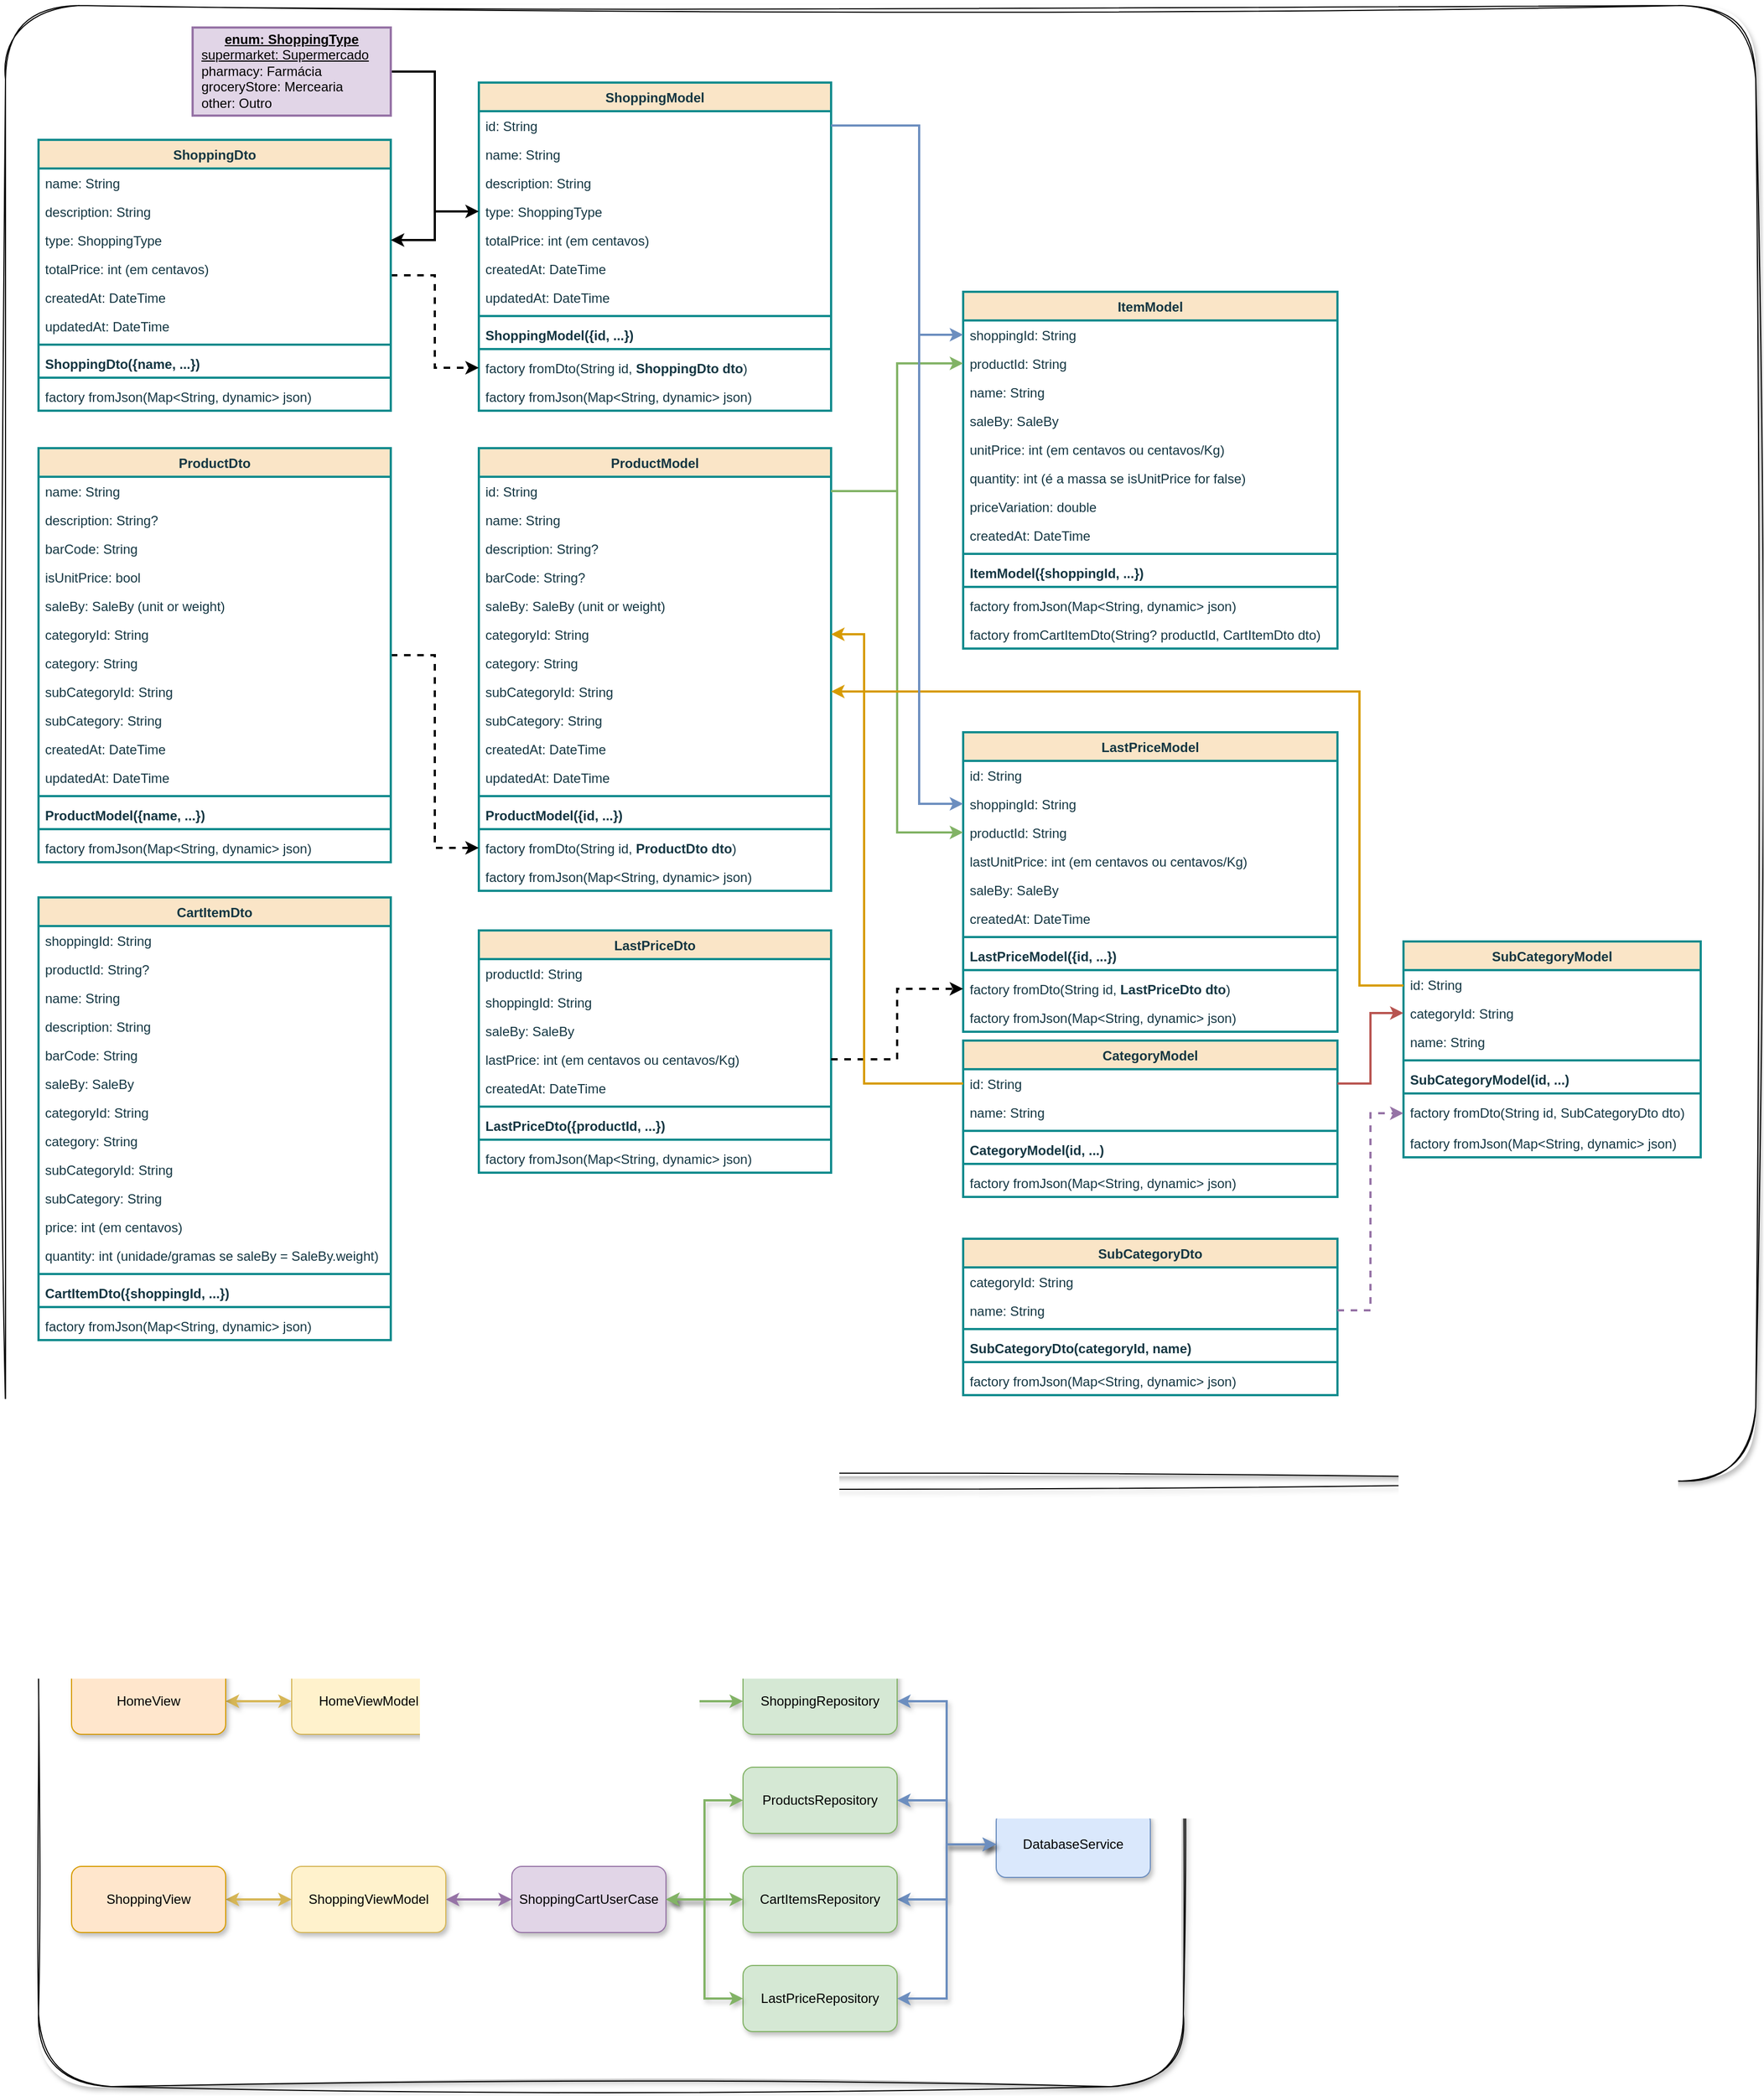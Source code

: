 <mxfile version="26.1.1">
  <diagram id="C5RBs43oDa-KdzZeNtuy" name="Page-1">
    <mxGraphModel dx="1388" dy="904" grid="1" gridSize="10" guides="1" tooltips="1" connect="1" arrows="1" fold="1" page="1" pageScale="1" pageWidth="2336" pageHeight="1654" math="0" shadow="0">
      <root>
        <mxCell id="WIyWlLk6GJQsqaUBKTNV-0" />
        <mxCell id="WIyWlLk6GJQsqaUBKTNV-1" parent="WIyWlLk6GJQsqaUBKTNV-0" />
        <mxCell id="SM7ea6qoSSTbtUkmd5gZ-38" value="" style="group;arcSize=5;fillColor=none;gradientColor=none;" parent="WIyWlLk6GJQsqaUBKTNV-1" vertex="1" connectable="0">
          <mxGeometry x="70" y="1490" width="1040" height="440" as="geometry" />
        </mxCell>
        <mxCell id="SM7ea6qoSSTbtUkmd5gZ-35" value="" style="rounded=1;whiteSpace=wrap;html=1;glass=0;shadow=1;sketch=1;curveFitting=1;jiggle=2;" parent="SM7ea6qoSSTbtUkmd5gZ-38" vertex="1">
          <mxGeometry width="1040" height="440" as="geometry" />
        </mxCell>
        <mxCell id="yGnjX18Ffy-fiD3lzH0s-33" style="edgeStyle=orthogonalEdgeStyle;rounded=0;orthogonalLoop=1;jettySize=auto;html=1;exitX=0;exitY=0.5;exitDx=0;exitDy=0;startArrow=classic;startFill=1;strokeWidth=2;fillColor=#d5e8d4;strokeColor=#82b366;shadow=1;" parent="SM7ea6qoSSTbtUkmd5gZ-38" source="yGnjX18Ffy-fiD3lzH0s-28" target="yGnjX18Ffy-fiD3lzH0s-31" edge="1">
          <mxGeometry relative="1" as="geometry" />
        </mxCell>
        <mxCell id="yGnjX18Ffy-fiD3lzH0s-28" value="ShoppingRepository" style="rounded=1;whiteSpace=wrap;html=1;fillColor=#d5e8d4;strokeColor=#82b366;shadow=1;" parent="SM7ea6qoSSTbtUkmd5gZ-38" vertex="1">
          <mxGeometry x="640" y="60" width="140" height="60" as="geometry" />
        </mxCell>
        <mxCell id="yGnjX18Ffy-fiD3lzH0s-30" style="edgeStyle=orthogonalEdgeStyle;rounded=0;orthogonalLoop=1;jettySize=auto;html=1;exitX=0;exitY=0.5;exitDx=0;exitDy=0;strokeWidth=2;fillColor=#dae8fc;strokeColor=#6c8ebf;startArrow=classic;startFill=1;entryX=1;entryY=0.5;entryDx=0;entryDy=0;shadow=1;" parent="SM7ea6qoSSTbtUkmd5gZ-38" source="yGnjX18Ffy-fiD3lzH0s-29" target="yGnjX18Ffy-fiD3lzH0s-28" edge="1">
          <mxGeometry relative="1" as="geometry" />
        </mxCell>
        <mxCell id="yGnjX18Ffy-fiD3lzH0s-29" value="DatabaseService" style="rounded=1;whiteSpace=wrap;html=1;fillColor=#dae8fc;strokeColor=#6c8ebf;shadow=1;" parent="SM7ea6qoSSTbtUkmd5gZ-38" vertex="1">
          <mxGeometry x="870" y="190" width="140" height="60" as="geometry" />
        </mxCell>
        <mxCell id="yGnjX18Ffy-fiD3lzH0s-34" style="edgeStyle=orthogonalEdgeStyle;rounded=0;orthogonalLoop=1;jettySize=auto;html=1;entryX=1;entryY=0.5;entryDx=0;entryDy=0;fillColor=#fff2cc;strokeColor=#d6b656;startArrow=classic;startFill=1;strokeWidth=2;shadow=1;" parent="SM7ea6qoSSTbtUkmd5gZ-38" source="yGnjX18Ffy-fiD3lzH0s-31" target="yGnjX18Ffy-fiD3lzH0s-32" edge="1">
          <mxGeometry relative="1" as="geometry" />
        </mxCell>
        <mxCell id="yGnjX18Ffy-fiD3lzH0s-31" value="HomeViewModel" style="rounded=1;whiteSpace=wrap;html=1;fillColor=#fff2cc;strokeColor=#d6b656;shadow=1;" parent="SM7ea6qoSSTbtUkmd5gZ-38" vertex="1">
          <mxGeometry x="230" y="60" width="140" height="60" as="geometry" />
        </mxCell>
        <mxCell id="yGnjX18Ffy-fiD3lzH0s-32" value="HomeView" style="rounded=1;whiteSpace=wrap;html=1;fillColor=#ffe6cc;strokeColor=#d79b00;shadow=1;" parent="SM7ea6qoSSTbtUkmd5gZ-38" vertex="1">
          <mxGeometry x="30" y="60" width="140" height="60" as="geometry" />
        </mxCell>
        <mxCell id="3fTQXvPOQ3stO39uD6o4-53" style="edgeStyle=orthogonalEdgeStyle;rounded=0;orthogonalLoop=1;jettySize=auto;html=1;startArrow=classic;startFill=1;strokeWidth=2;fillColor=#d5e8d4;strokeColor=#82b366;entryX=1;entryY=0.5;entryDx=0;entryDy=0;exitX=0;exitY=0.5;exitDx=0;exitDy=0;shadow=1;" parent="SM7ea6qoSSTbtUkmd5gZ-38" source="3fTQXvPOQ3stO39uD6o4-54" target="3fTQXvPOQ3stO39uD6o4-63" edge="1">
          <mxGeometry relative="1" as="geometry">
            <mxPoint x="280" y="400" as="sourcePoint" />
          </mxGeometry>
        </mxCell>
        <mxCell id="3fTQXvPOQ3stO39uD6o4-54" value="ProductsRepository" style="rounded=1;whiteSpace=wrap;html=1;fillColor=#d5e8d4;strokeColor=#82b366;shadow=1;" parent="SM7ea6qoSSTbtUkmd5gZ-38" vertex="1">
          <mxGeometry x="640" y="150" width="140" height="60" as="geometry" />
        </mxCell>
        <mxCell id="3fTQXvPOQ3stO39uD6o4-55" style="edgeStyle=orthogonalEdgeStyle;rounded=0;orthogonalLoop=1;jettySize=auto;html=1;exitX=0;exitY=0.5;exitDx=0;exitDy=0;strokeWidth=2;fillColor=#dae8fc;strokeColor=#6c8ebf;startArrow=classic;startFill=1;entryX=1;entryY=0.5;entryDx=0;entryDy=0;shadow=1;" parent="SM7ea6qoSSTbtUkmd5gZ-38" source="yGnjX18Ffy-fiD3lzH0s-29" target="3fTQXvPOQ3stO39uD6o4-54" edge="1">
          <mxGeometry relative="1" as="geometry" />
        </mxCell>
        <mxCell id="3fTQXvPOQ3stO39uD6o4-57" style="edgeStyle=orthogonalEdgeStyle;rounded=0;orthogonalLoop=1;jettySize=auto;html=1;entryX=1;entryY=0.5;entryDx=0;entryDy=0;fillColor=#fff2cc;strokeColor=#d6b656;startArrow=classic;startFill=1;strokeWidth=2;shadow=1;" parent="SM7ea6qoSSTbtUkmd5gZ-38" source="3fTQXvPOQ3stO39uD6o4-58" target="3fTQXvPOQ3stO39uD6o4-59" edge="1">
          <mxGeometry relative="1" as="geometry" />
        </mxCell>
        <mxCell id="3fTQXvPOQ3stO39uD6o4-58" value="ShoppingViewModel" style="rounded=1;whiteSpace=wrap;html=1;fillColor=#fff2cc;strokeColor=#d6b656;shadow=1;" parent="SM7ea6qoSSTbtUkmd5gZ-38" vertex="1">
          <mxGeometry x="230" y="240" width="140" height="60" as="geometry" />
        </mxCell>
        <mxCell id="3fTQXvPOQ3stO39uD6o4-59" value="ShoppingView" style="rounded=1;whiteSpace=wrap;html=1;fillColor=#ffe6cc;strokeColor=#d79b00;shadow=1;" parent="SM7ea6qoSSTbtUkmd5gZ-38" vertex="1">
          <mxGeometry x="30" y="240" width="140" height="60" as="geometry" />
        </mxCell>
        <mxCell id="3fTQXvPOQ3stO39uD6o4-62" style="edgeStyle=orthogonalEdgeStyle;rounded=0;orthogonalLoop=1;jettySize=auto;html=1;fillColor=#dae8fc;strokeColor=#6c8ebf;strokeWidth=2;startArrow=classic;startFill=1;entryX=0;entryY=0.5;entryDx=0;entryDy=0;shadow=1;" parent="SM7ea6qoSSTbtUkmd5gZ-38" source="3fTQXvPOQ3stO39uD6o4-61" target="yGnjX18Ffy-fiD3lzH0s-29" edge="1">
          <mxGeometry relative="1" as="geometry">
            <mxPoint x="920" y="120" as="targetPoint" />
          </mxGeometry>
        </mxCell>
        <mxCell id="3fTQXvPOQ3stO39uD6o4-61" value="CartItemsRepository" style="rounded=1;whiteSpace=wrap;html=1;fillColor=#d5e8d4;strokeColor=#82b366;shadow=1;" parent="SM7ea6qoSSTbtUkmd5gZ-38" vertex="1">
          <mxGeometry x="640" y="240" width="140" height="60" as="geometry" />
        </mxCell>
        <mxCell id="3fTQXvPOQ3stO39uD6o4-65" style="edgeStyle=orthogonalEdgeStyle;rounded=0;orthogonalLoop=1;jettySize=auto;html=1;entryX=1;entryY=0.5;entryDx=0;entryDy=0;fillColor=#e1d5e7;strokeColor=#9673a6;startArrow=classic;startFill=1;strokeWidth=2;shadow=1;" parent="SM7ea6qoSSTbtUkmd5gZ-38" source="3fTQXvPOQ3stO39uD6o4-63" target="3fTQXvPOQ3stO39uD6o4-58" edge="1">
          <mxGeometry relative="1" as="geometry" />
        </mxCell>
        <mxCell id="3fTQXvPOQ3stO39uD6o4-63" value="ShoppingCartUserCase" style="rounded=1;whiteSpace=wrap;html=1;fillColor=#e1d5e7;strokeColor=#9673a6;shadow=1;" parent="SM7ea6qoSSTbtUkmd5gZ-38" vertex="1">
          <mxGeometry x="430" y="240" width="140" height="60" as="geometry" />
        </mxCell>
        <mxCell id="3fTQXvPOQ3stO39uD6o4-64" style="edgeStyle=orthogonalEdgeStyle;rounded=0;orthogonalLoop=1;jettySize=auto;html=1;startArrow=classic;startFill=1;strokeWidth=2;fillColor=#d5e8d4;strokeColor=#82b366;entryX=1;entryY=0.5;entryDx=0;entryDy=0;shadow=1;" parent="SM7ea6qoSSTbtUkmd5gZ-38" source="3fTQXvPOQ3stO39uD6o4-61" target="3fTQXvPOQ3stO39uD6o4-63" edge="1">
          <mxGeometry relative="1" as="geometry">
            <mxPoint x="650" y="260" as="sourcePoint" />
            <mxPoint x="580" y="260" as="targetPoint" />
          </mxGeometry>
        </mxCell>
        <mxCell id="SM7ea6qoSSTbtUkmd5gZ-19" value="LastPriceRepository" style="rounded=1;whiteSpace=wrap;html=1;fillColor=#d5e8d4;strokeColor=#82b366;shadow=1;" parent="SM7ea6qoSSTbtUkmd5gZ-38" vertex="1">
          <mxGeometry x="640" y="330" width="140" height="60" as="geometry" />
        </mxCell>
        <mxCell id="SM7ea6qoSSTbtUkmd5gZ-20" style="edgeStyle=orthogonalEdgeStyle;rounded=0;orthogonalLoop=1;jettySize=auto;html=1;fillColor=#dae8fc;strokeColor=#6c8ebf;strokeWidth=2;startArrow=classic;startFill=1;entryX=0;entryY=0.5;entryDx=0;entryDy=0;exitX=1;exitY=0.5;exitDx=0;exitDy=0;shadow=1;" parent="SM7ea6qoSSTbtUkmd5gZ-38" source="SM7ea6qoSSTbtUkmd5gZ-19" target="yGnjX18Ffy-fiD3lzH0s-29" edge="1">
          <mxGeometry relative="1" as="geometry">
            <mxPoint x="880" y="210" as="targetPoint" />
            <mxPoint x="790" y="350" as="sourcePoint" />
          </mxGeometry>
        </mxCell>
        <mxCell id="SM7ea6qoSSTbtUkmd5gZ-21" style="edgeStyle=orthogonalEdgeStyle;rounded=0;orthogonalLoop=1;jettySize=auto;html=1;startArrow=classic;startFill=1;strokeWidth=2;fillColor=#d5e8d4;strokeColor=#82b366;entryX=1;entryY=0.5;entryDx=0;entryDy=0;exitX=0;exitY=0.5;exitDx=0;exitDy=0;shadow=1;" parent="SM7ea6qoSSTbtUkmd5gZ-38" source="SM7ea6qoSSTbtUkmd5gZ-19" target="3fTQXvPOQ3stO39uD6o4-63" edge="1">
          <mxGeometry relative="1" as="geometry">
            <mxPoint x="650" y="350" as="sourcePoint" />
            <mxPoint x="580" y="260" as="targetPoint" />
          </mxGeometry>
        </mxCell>
        <mxCell id="EssHlC5UwA-4_fCwm_eB-0" value="" style="group" parent="WIyWlLk6GJQsqaUBKTNV-1" vertex="1" connectable="0">
          <mxGeometry x="40" y="40" width="1590" height="1340" as="geometry" />
        </mxCell>
        <mxCell id="SM7ea6qoSSTbtUkmd5gZ-36" value="" style="rounded=1;whiteSpace=wrap;html=1;glass=0;shadow=1;sketch=1;curveFitting=1;jiggle=2;arcSize=5;" parent="EssHlC5UwA-4_fCwm_eB-0" vertex="1">
          <mxGeometry width="1590" height="1340" as="geometry" />
        </mxCell>
        <mxCell id="yGnjX18Ffy-fiD3lzH0s-0" value="ShoppingModel" style="swimlane;fontStyle=1;align=center;verticalAlign=top;childLayout=stackLayout;horizontal=1;startSize=26;horizontalStack=0;resizeParent=1;resizeParentMax=0;resizeLast=0;collapsible=1;marginBottom=0;whiteSpace=wrap;html=1;labelBackgroundColor=none;fillColor=#FAE5C7;strokeColor=#0F8B8D;fontColor=#143642;strokeWidth=2;" parent="EssHlC5UwA-4_fCwm_eB-0" vertex="1">
          <mxGeometry x="430" y="70" width="320" height="298" as="geometry">
            <mxRectangle x="400" y="280" width="120" height="30" as="alternateBounds" />
          </mxGeometry>
        </mxCell>
        <mxCell id="yGnjX18Ffy-fiD3lzH0s-1" value="id: String" style="text;strokeColor=none;fillColor=none;align=left;verticalAlign=top;spacingLeft=4;spacingRight=4;overflow=hidden;rotatable=0;points=[[0,0.5],[1,0.5]];portConstraint=eastwest;whiteSpace=wrap;html=1;labelBackgroundColor=none;fontColor=#143642;" parent="yGnjX18Ffy-fiD3lzH0s-0" vertex="1">
          <mxGeometry y="26" width="320" height="26" as="geometry" />
        </mxCell>
        <mxCell id="yGnjX18Ffy-fiD3lzH0s-2" value="name: String" style="text;strokeColor=none;fillColor=none;align=left;verticalAlign=top;spacingLeft=4;spacingRight=4;overflow=hidden;rotatable=0;points=[[0,0.5],[1,0.5]];portConstraint=eastwest;whiteSpace=wrap;html=1;labelBackgroundColor=none;fontColor=#143642;" parent="yGnjX18Ffy-fiD3lzH0s-0" vertex="1">
          <mxGeometry y="52" width="320" height="26" as="geometry" />
        </mxCell>
        <mxCell id="yGnjX18Ffy-fiD3lzH0s-3" value="description: String" style="text;strokeColor=none;fillColor=none;align=left;verticalAlign=top;spacingLeft=4;spacingRight=4;overflow=hidden;rotatable=0;points=[[0,0.5],[1,0.5]];portConstraint=eastwest;whiteSpace=wrap;html=1;labelBackgroundColor=none;fontColor=#143642;" parent="yGnjX18Ffy-fiD3lzH0s-0" vertex="1">
          <mxGeometry y="78" width="320" height="26" as="geometry" />
        </mxCell>
        <mxCell id="3fTQXvPOQ3stO39uD6o4-11" value="type: ShoppingType" style="text;strokeColor=none;fillColor=none;align=left;verticalAlign=top;spacingLeft=4;spacingRight=4;overflow=hidden;rotatable=0;points=[[0,0.5],[1,0.5]];portConstraint=eastwest;whiteSpace=wrap;html=1;labelBackgroundColor=none;fontColor=#143642;" parent="yGnjX18Ffy-fiD3lzH0s-0" vertex="1">
          <mxGeometry y="104" width="320" height="26" as="geometry" />
        </mxCell>
        <mxCell id="yGnjX18Ffy-fiD3lzH0s-14" value="totalPrice: int (em centavos)" style="text;strokeColor=none;fillColor=none;align=left;verticalAlign=top;spacingLeft=4;spacingRight=4;overflow=hidden;rotatable=0;points=[[0,0.5],[1,0.5]];portConstraint=eastwest;whiteSpace=wrap;html=1;labelBackgroundColor=none;fontColor=#143642;" parent="yGnjX18Ffy-fiD3lzH0s-0" vertex="1">
          <mxGeometry y="130" width="320" height="26" as="geometry" />
        </mxCell>
        <mxCell id="yGnjX18Ffy-fiD3lzH0s-15" value="createdAt: DateTime" style="text;strokeColor=none;fillColor=none;align=left;verticalAlign=top;spacingLeft=4;spacingRight=4;overflow=hidden;rotatable=0;points=[[0,0.5],[1,0.5]];portConstraint=eastwest;whiteSpace=wrap;html=1;labelBackgroundColor=none;fontColor=#143642;" parent="yGnjX18Ffy-fiD3lzH0s-0" vertex="1">
          <mxGeometry y="156" width="320" height="26" as="geometry" />
        </mxCell>
        <mxCell id="yGnjX18Ffy-fiD3lzH0s-13" value="updatedAt: DateTime" style="text;strokeColor=none;fillColor=none;align=left;verticalAlign=top;spacingLeft=4;spacingRight=4;overflow=hidden;rotatable=0;points=[[0,0.5],[1,0.5]];portConstraint=eastwest;whiteSpace=wrap;html=1;labelBackgroundColor=none;fontColor=#143642;" parent="yGnjX18Ffy-fiD3lzH0s-0" vertex="1">
          <mxGeometry y="182" width="320" height="26" as="geometry" />
        </mxCell>
        <mxCell id="yGnjX18Ffy-fiD3lzH0s-4" value="" style="line;strokeWidth=2;fillColor=none;align=left;verticalAlign=middle;spacingTop=-1;spacingLeft=3;spacingRight=3;rotatable=0;labelPosition=right;points=[];portConstraint=eastwest;strokeColor=#0F8B8D;labelBackgroundColor=none;fontColor=#143642;" parent="yGnjX18Ffy-fiD3lzH0s-0" vertex="1">
          <mxGeometry y="208" width="320" height="8" as="geometry" />
        </mxCell>
        <mxCell id="yGnjX18Ffy-fiD3lzH0s-5" value="ShoppingModel({id, ...})" style="text;strokeColor=none;fillColor=none;align=left;verticalAlign=top;spacingLeft=4;spacingRight=4;overflow=hidden;rotatable=0;points=[[0,0.5],[1,0.5]];portConstraint=eastwest;whiteSpace=wrap;html=1;labelBackgroundColor=none;fontColor=#143642;fontStyle=1" parent="yGnjX18Ffy-fiD3lzH0s-0" vertex="1">
          <mxGeometry y="216" width="320" height="22" as="geometry" />
        </mxCell>
        <mxCell id="3fTQXvPOQ3stO39uD6o4-16" value="" style="line;strokeWidth=2;fillColor=none;align=left;verticalAlign=middle;spacingTop=-1;spacingLeft=3;spacingRight=3;rotatable=0;labelPosition=right;points=[];portConstraint=eastwest;strokeColor=#0F8B8D;labelBackgroundColor=none;fontColor=#143642;" parent="yGnjX18Ffy-fiD3lzH0s-0" vertex="1">
          <mxGeometry y="238" width="320" height="8" as="geometry" />
        </mxCell>
        <mxCell id="3fTQXvPOQ3stO39uD6o4-15" value="factory fromDto(String id, &lt;b&gt;ShoppingDto dto&lt;/b&gt;)" style="text;strokeColor=none;fillColor=none;align=left;verticalAlign=top;spacingLeft=4;spacingRight=4;overflow=hidden;rotatable=0;points=[[0,0.5],[1,0.5]];portConstraint=eastwest;whiteSpace=wrap;html=1;labelBackgroundColor=none;fontColor=#143642;" parent="yGnjX18Ffy-fiD3lzH0s-0" vertex="1">
          <mxGeometry y="246" width="320" height="26" as="geometry" />
        </mxCell>
        <mxCell id="3fTQXvPOQ3stO39uD6o4-18" value="factory fromJson(Map&amp;lt;String, dynamic&amp;gt; json)" style="text;strokeColor=none;fillColor=none;align=left;verticalAlign=top;spacingLeft=4;spacingRight=4;overflow=hidden;rotatable=0;points=[[0,0.5],[1,0.5]];portConstraint=eastwest;whiteSpace=wrap;html=1;labelBackgroundColor=none;fontColor=#143642;" parent="yGnjX18Ffy-fiD3lzH0s-0" vertex="1">
          <mxGeometry y="272" width="320" height="26" as="geometry" />
        </mxCell>
        <mxCell id="yGnjX18Ffy-fiD3lzH0s-16" value="ProductModel" style="swimlane;fontStyle=1;align=center;verticalAlign=top;childLayout=stackLayout;horizontal=1;startSize=26;horizontalStack=0;resizeParent=1;resizeParentMax=0;resizeLast=0;collapsible=1;marginBottom=0;whiteSpace=wrap;html=1;labelBackgroundColor=none;fillColor=#FAE5C7;strokeColor=#0F8B8D;fontColor=#143642;strokeWidth=2;" parent="EssHlC5UwA-4_fCwm_eB-0" vertex="1">
          <mxGeometry x="430" y="402" width="320" height="402" as="geometry">
            <mxRectangle x="400" y="280" width="120" height="30" as="alternateBounds" />
          </mxGeometry>
        </mxCell>
        <mxCell id="yGnjX18Ffy-fiD3lzH0s-17" value="id: String" style="text;strokeColor=none;fillColor=none;align=left;verticalAlign=top;spacingLeft=4;spacingRight=4;overflow=hidden;rotatable=0;points=[[0,0.5],[1,0.5]];portConstraint=eastwest;whiteSpace=wrap;html=1;labelBackgroundColor=none;fontColor=#143642;" parent="yGnjX18Ffy-fiD3lzH0s-16" vertex="1">
          <mxGeometry y="26" width="320" height="26" as="geometry" />
        </mxCell>
        <mxCell id="yGnjX18Ffy-fiD3lzH0s-18" value="name: String" style="text;strokeColor=none;fillColor=none;align=left;verticalAlign=top;spacingLeft=4;spacingRight=4;overflow=hidden;rotatable=0;points=[[0,0.5],[1,0.5]];portConstraint=eastwest;whiteSpace=wrap;html=1;labelBackgroundColor=none;fontColor=#143642;" parent="yGnjX18Ffy-fiD3lzH0s-16" vertex="1">
          <mxGeometry y="52" width="320" height="26" as="geometry" />
        </mxCell>
        <mxCell id="yGnjX18Ffy-fiD3lzH0s-25" value="description: String?" style="text;strokeColor=none;fillColor=none;align=left;verticalAlign=top;spacingLeft=4;spacingRight=4;overflow=hidden;rotatable=0;points=[[0,0.5],[1,0.5]];portConstraint=eastwest;whiteSpace=wrap;html=1;labelBackgroundColor=none;fontColor=#143642;" parent="yGnjX18Ffy-fiD3lzH0s-16" vertex="1">
          <mxGeometry y="78" width="320" height="26" as="geometry" />
        </mxCell>
        <mxCell id="yGnjX18Ffy-fiD3lzH0s-20" value="barCode: String?" style="text;strokeColor=none;fillColor=none;align=left;verticalAlign=top;spacingLeft=4;spacingRight=4;overflow=hidden;rotatable=0;points=[[0,0.5],[1,0.5]];portConstraint=eastwest;whiteSpace=wrap;html=1;labelBackgroundColor=none;fontColor=#143642;" parent="yGnjX18Ffy-fiD3lzH0s-16" vertex="1">
          <mxGeometry y="104" width="320" height="26" as="geometry" />
        </mxCell>
        <mxCell id="SM7ea6qoSSTbtUkmd5gZ-17" value="saleBy: SaleBy (unit or weight)" style="text;strokeColor=none;fillColor=none;align=left;verticalAlign=top;spacingLeft=4;spacingRight=4;overflow=hidden;rotatable=0;points=[[0,0.5],[1,0.5]];portConstraint=eastwest;whiteSpace=wrap;html=1;labelBackgroundColor=none;fontColor=#143642;" parent="yGnjX18Ffy-fiD3lzH0s-16" vertex="1">
          <mxGeometry y="130" width="320" height="26" as="geometry" />
        </mxCell>
        <mxCell id="2GeXezmI1lT7xW8D0i3s-1" value="categoryId: String" style="text;strokeColor=none;fillColor=none;align=left;verticalAlign=top;spacingLeft=4;spacingRight=4;overflow=hidden;rotatable=0;points=[[0,0.5],[1,0.5]];portConstraint=eastwest;whiteSpace=wrap;html=1;labelBackgroundColor=none;fontColor=#143642;" parent="yGnjX18Ffy-fiD3lzH0s-16" vertex="1">
          <mxGeometry y="156" width="320" height="26" as="geometry" />
        </mxCell>
        <mxCell id="2GeXezmI1lT7xW8D0i3s-5" value="category: String" style="text;strokeColor=none;fillColor=none;align=left;verticalAlign=top;spacingLeft=4;spacingRight=4;overflow=hidden;rotatable=0;points=[[0,0.5],[1,0.5]];portConstraint=eastwest;whiteSpace=wrap;html=1;labelBackgroundColor=none;fontColor=#143642;" parent="yGnjX18Ffy-fiD3lzH0s-16" vertex="1">
          <mxGeometry y="182" width="320" height="26" as="geometry" />
        </mxCell>
        <mxCell id="2GeXezmI1lT7xW8D0i3s-0" value="subCategoryId: String" style="text;strokeColor=none;fillColor=none;align=left;verticalAlign=top;spacingLeft=4;spacingRight=4;overflow=hidden;rotatable=0;points=[[0,0.5],[1,0.5]];portConstraint=eastwest;whiteSpace=wrap;html=1;labelBackgroundColor=none;fontColor=#143642;" parent="yGnjX18Ffy-fiD3lzH0s-16" vertex="1">
          <mxGeometry y="208" width="320" height="26" as="geometry" />
        </mxCell>
        <mxCell id="2GeXezmI1lT7xW8D0i3s-6" value="subCategory: String" style="text;strokeColor=none;fillColor=none;align=left;verticalAlign=top;spacingLeft=4;spacingRight=4;overflow=hidden;rotatable=0;points=[[0,0.5],[1,0.5]];portConstraint=eastwest;whiteSpace=wrap;html=1;labelBackgroundColor=none;fontColor=#143642;" parent="yGnjX18Ffy-fiD3lzH0s-16" vertex="1">
          <mxGeometry y="234" width="320" height="26" as="geometry" />
        </mxCell>
        <mxCell id="yGnjX18Ffy-fiD3lzH0s-21" value="createdAt: DateTime" style="text;strokeColor=none;fillColor=none;align=left;verticalAlign=top;spacingLeft=4;spacingRight=4;overflow=hidden;rotatable=0;points=[[0,0.5],[1,0.5]];portConstraint=eastwest;whiteSpace=wrap;html=1;labelBackgroundColor=none;fontColor=#143642;" parent="yGnjX18Ffy-fiD3lzH0s-16" vertex="1">
          <mxGeometry y="260" width="320" height="26" as="geometry" />
        </mxCell>
        <mxCell id="yGnjX18Ffy-fiD3lzH0s-22" value="updatedAt: DateTime" style="text;strokeColor=none;fillColor=none;align=left;verticalAlign=top;spacingLeft=4;spacingRight=4;overflow=hidden;rotatable=0;points=[[0,0.5],[1,0.5]];portConstraint=eastwest;whiteSpace=wrap;html=1;labelBackgroundColor=none;fontColor=#143642;" parent="yGnjX18Ffy-fiD3lzH0s-16" vertex="1">
          <mxGeometry y="286" width="320" height="26" as="geometry" />
        </mxCell>
        <mxCell id="yGnjX18Ffy-fiD3lzH0s-23" value="" style="line;strokeWidth=2;fillColor=none;align=left;verticalAlign=middle;spacingTop=-1;spacingLeft=3;spacingRight=3;rotatable=0;labelPosition=right;points=[];portConstraint=eastwest;strokeColor=#0F8B8D;labelBackgroundColor=none;fontColor=#143642;" parent="yGnjX18Ffy-fiD3lzH0s-16" vertex="1">
          <mxGeometry y="312" width="320" height="8" as="geometry" />
        </mxCell>
        <mxCell id="yGnjX18Ffy-fiD3lzH0s-24" value="ProductModel({id, ...})" style="text;strokeColor=none;fillColor=none;align=left;verticalAlign=top;spacingLeft=4;spacingRight=4;overflow=hidden;rotatable=0;points=[[0,0.5],[1,0.5]];portConstraint=eastwest;whiteSpace=wrap;html=1;labelBackgroundColor=none;fontColor=#143642;fontStyle=1" parent="yGnjX18Ffy-fiD3lzH0s-16" vertex="1">
          <mxGeometry y="320" width="320" height="22" as="geometry" />
        </mxCell>
        <mxCell id="3fTQXvPOQ3stO39uD6o4-21" value="" style="line;strokeWidth=2;fillColor=none;align=left;verticalAlign=middle;spacingTop=-1;spacingLeft=3;spacingRight=3;rotatable=0;labelPosition=right;points=[];portConstraint=eastwest;strokeColor=#0F8B8D;labelBackgroundColor=none;fontColor=#143642;" parent="yGnjX18Ffy-fiD3lzH0s-16" vertex="1">
          <mxGeometry y="342" width="320" height="8" as="geometry" />
        </mxCell>
        <mxCell id="3fTQXvPOQ3stO39uD6o4-24" value="factory fromDto(String id, &lt;b&gt;ProductDto dto&lt;/b&gt;)" style="text;strokeColor=none;fillColor=none;align=left;verticalAlign=top;spacingLeft=4;spacingRight=4;overflow=hidden;rotatable=0;points=[[0,0.5],[1,0.5]];portConstraint=eastwest;whiteSpace=wrap;html=1;labelBackgroundColor=none;fontColor=#143642;" parent="yGnjX18Ffy-fiD3lzH0s-16" vertex="1">
          <mxGeometry y="350" width="320" height="26" as="geometry" />
        </mxCell>
        <mxCell id="3fTQXvPOQ3stO39uD6o4-23" value="factory fromJson(Map&amp;lt;String, dynamic&amp;gt; json)" style="text;strokeColor=none;fillColor=none;align=left;verticalAlign=top;spacingLeft=4;spacingRight=4;overflow=hidden;rotatable=0;points=[[0,0.5],[1,0.5]];portConstraint=eastwest;whiteSpace=wrap;html=1;labelBackgroundColor=none;fontColor=#143642;" parent="yGnjX18Ffy-fiD3lzH0s-16" vertex="1">
          <mxGeometry y="376" width="320" height="26" as="geometry" />
        </mxCell>
        <mxCell id="3fTQXvPOQ3stO39uD6o4-38" style="edgeStyle=orthogonalEdgeStyle;rounded=0;orthogonalLoop=1;jettySize=auto;html=1;entryX=0;entryY=0.5;entryDx=0;entryDy=0;strokeWidth=2;dashed=1;" parent="EssHlC5UwA-4_fCwm_eB-0" source="3fTQXvPOQ3stO39uD6o4-0" target="3fTQXvPOQ3stO39uD6o4-15" edge="1">
          <mxGeometry relative="1" as="geometry" />
        </mxCell>
        <mxCell id="3fTQXvPOQ3stO39uD6o4-0" value="ShoppingDto" style="swimlane;fontStyle=1;align=center;verticalAlign=top;childLayout=stackLayout;horizontal=1;startSize=26;horizontalStack=0;resizeParent=1;resizeParentMax=0;resizeLast=0;collapsible=1;marginBottom=0;whiteSpace=wrap;html=1;labelBackgroundColor=none;fillColor=#FAE5C7;strokeColor=#0F8B8D;fontColor=#143642;strokeWidth=2;" parent="EssHlC5UwA-4_fCwm_eB-0" vertex="1">
          <mxGeometry x="30" y="122" width="320" height="246" as="geometry">
            <mxRectangle x="400" y="280" width="120" height="30" as="alternateBounds" />
          </mxGeometry>
        </mxCell>
        <mxCell id="3fTQXvPOQ3stO39uD6o4-2" value="name: String" style="text;strokeColor=none;fillColor=none;align=left;verticalAlign=top;spacingLeft=4;spacingRight=4;overflow=hidden;rotatable=0;points=[[0,0.5],[1,0.5]];portConstraint=eastwest;whiteSpace=wrap;html=1;labelBackgroundColor=none;fontColor=#143642;" parent="3fTQXvPOQ3stO39uD6o4-0" vertex="1">
          <mxGeometry y="26" width="320" height="26" as="geometry" />
        </mxCell>
        <mxCell id="3fTQXvPOQ3stO39uD6o4-3" value="description: String" style="text;strokeColor=none;fillColor=none;align=left;verticalAlign=top;spacingLeft=4;spacingRight=4;overflow=hidden;rotatable=0;points=[[0,0.5],[1,0.5]];portConstraint=eastwest;whiteSpace=wrap;html=1;labelBackgroundColor=none;fontColor=#143642;" parent="3fTQXvPOQ3stO39uD6o4-0" vertex="1">
          <mxGeometry y="52" width="320" height="26" as="geometry" />
        </mxCell>
        <mxCell id="3fTQXvPOQ3stO39uD6o4-12" value="type: ShoppingType" style="text;strokeColor=none;fillColor=none;align=left;verticalAlign=top;spacingLeft=4;spacingRight=4;overflow=hidden;rotatable=0;points=[[0,0.5],[1,0.5]];portConstraint=eastwest;whiteSpace=wrap;html=1;labelBackgroundColor=none;fontColor=#143642;" parent="3fTQXvPOQ3stO39uD6o4-0" vertex="1">
          <mxGeometry y="78" width="320" height="26" as="geometry" />
        </mxCell>
        <mxCell id="3fTQXvPOQ3stO39uD6o4-4" value="totalPrice: int (em centavos)" style="text;strokeColor=none;fillColor=none;align=left;verticalAlign=top;spacingLeft=4;spacingRight=4;overflow=hidden;rotatable=0;points=[[0,0.5],[1,0.5]];portConstraint=eastwest;whiteSpace=wrap;html=1;labelBackgroundColor=none;fontColor=#143642;" parent="3fTQXvPOQ3stO39uD6o4-0" vertex="1">
          <mxGeometry y="104" width="320" height="26" as="geometry" />
        </mxCell>
        <mxCell id="3fTQXvPOQ3stO39uD6o4-5" value="createdAt: DateTime" style="text;strokeColor=none;fillColor=none;align=left;verticalAlign=top;spacingLeft=4;spacingRight=4;overflow=hidden;rotatable=0;points=[[0,0.5],[1,0.5]];portConstraint=eastwest;whiteSpace=wrap;html=1;labelBackgroundColor=none;fontColor=#143642;" parent="3fTQXvPOQ3stO39uD6o4-0" vertex="1">
          <mxGeometry y="130" width="320" height="26" as="geometry" />
        </mxCell>
        <mxCell id="3fTQXvPOQ3stO39uD6o4-6" value="updatedAt: DateTime" style="text;strokeColor=none;fillColor=none;align=left;verticalAlign=top;spacingLeft=4;spacingRight=4;overflow=hidden;rotatable=0;points=[[0,0.5],[1,0.5]];portConstraint=eastwest;whiteSpace=wrap;html=1;labelBackgroundColor=none;fontColor=#143642;" parent="3fTQXvPOQ3stO39uD6o4-0" vertex="1">
          <mxGeometry y="156" width="320" height="26" as="geometry" />
        </mxCell>
        <mxCell id="3fTQXvPOQ3stO39uD6o4-7" value="" style="line;strokeWidth=2;fillColor=none;align=left;verticalAlign=middle;spacingTop=-1;spacingLeft=3;spacingRight=3;rotatable=0;labelPosition=right;points=[];portConstraint=eastwest;strokeColor=#0F8B8D;labelBackgroundColor=none;fontColor=#143642;" parent="3fTQXvPOQ3stO39uD6o4-0" vertex="1">
          <mxGeometry y="182" width="320" height="8" as="geometry" />
        </mxCell>
        <mxCell id="3fTQXvPOQ3stO39uD6o4-8" value="ShoppingDto({name, ...})" style="text;strokeColor=none;fillColor=none;align=left;verticalAlign=top;spacingLeft=4;spacingRight=4;overflow=hidden;rotatable=0;points=[[0,0.5],[1,0.5]];portConstraint=eastwest;whiteSpace=wrap;html=1;labelBackgroundColor=none;fontColor=#143642;fontStyle=1" parent="3fTQXvPOQ3stO39uD6o4-0" vertex="1">
          <mxGeometry y="190" width="320" height="22" as="geometry" />
        </mxCell>
        <mxCell id="3fTQXvPOQ3stO39uD6o4-20" value="" style="line;strokeWidth=2;fillColor=none;align=left;verticalAlign=middle;spacingTop=-1;spacingLeft=3;spacingRight=3;rotatable=0;labelPosition=right;points=[];portConstraint=eastwest;strokeColor=#0F8B8D;labelBackgroundColor=none;fontColor=#143642;" parent="3fTQXvPOQ3stO39uD6o4-0" vertex="1">
          <mxGeometry y="212" width="320" height="8" as="geometry" />
        </mxCell>
        <mxCell id="3fTQXvPOQ3stO39uD6o4-19" value="factory fromJson(Map&amp;lt;String, dynamic&amp;gt; json)" style="text;strokeColor=none;fillColor=none;align=left;verticalAlign=top;spacingLeft=4;spacingRight=4;overflow=hidden;rotatable=0;points=[[0,0.5],[1,0.5]];portConstraint=eastwest;whiteSpace=wrap;html=1;labelBackgroundColor=none;fontColor=#143642;" parent="3fTQXvPOQ3stO39uD6o4-0" vertex="1">
          <mxGeometry y="220" width="320" height="26" as="geometry" />
        </mxCell>
        <mxCell id="3fTQXvPOQ3stO39uD6o4-13" style="edgeStyle=orthogonalEdgeStyle;rounded=0;orthogonalLoop=1;jettySize=auto;html=1;strokeWidth=2;exitX=1;exitY=0.5;exitDx=0;exitDy=0;" parent="EssHlC5UwA-4_fCwm_eB-0" source="3fTQXvPOQ3stO39uD6o4-10" target="3fTQXvPOQ3stO39uD6o4-11" edge="1">
          <mxGeometry relative="1" as="geometry">
            <Array as="points">
              <mxPoint x="390" y="60" />
              <mxPoint x="390" y="187" />
            </Array>
          </mxGeometry>
        </mxCell>
        <mxCell id="3fTQXvPOQ3stO39uD6o4-14" style="edgeStyle=orthogonalEdgeStyle;rounded=0;orthogonalLoop=1;jettySize=auto;html=1;exitX=1;exitY=0.5;exitDx=0;exitDy=0;strokeWidth=2;" parent="EssHlC5UwA-4_fCwm_eB-0" source="3fTQXvPOQ3stO39uD6o4-10" target="3fTQXvPOQ3stO39uD6o4-12" edge="1">
          <mxGeometry relative="1" as="geometry">
            <Array as="points">
              <mxPoint x="390" y="60" />
              <mxPoint x="390" y="213" />
            </Array>
          </mxGeometry>
        </mxCell>
        <mxCell id="3fTQXvPOQ3stO39uD6o4-10" value="&lt;p style=&quot;margin:0px;margin-top:4px;text-align:center;text-decoration:underline;&quot;&gt;&lt;b&gt;enum: ShoppingType&lt;/b&gt;&lt;/p&gt;&lt;p style=&quot;margin:0px;margin-left:8px;&quot;&gt;&lt;u style=&quot;background-color: transparent; color: light-dark(rgb(0, 0, 0), rgb(255, 255, 255));&quot;&gt;supermarket: Supermercado&lt;/u&gt;&lt;/p&gt;&lt;p style=&quot;margin:0px;margin-left:8px;&quot;&gt;pharmacy: Farmácia&lt;/p&gt;&lt;p style=&quot;margin:0px;margin-left:8px;&quot;&gt;groceryStore: Mercearia&lt;/p&gt;&lt;p style=&quot;margin:0px;margin-left:8px;&quot;&gt;other: Outro&lt;/p&gt;" style="verticalAlign=top;align=left;overflow=fill;html=1;whiteSpace=wrap;fillColor=#e1d5e7;strokeColor=#9673a6;strokeWidth=2;" parent="EssHlC5UwA-4_fCwm_eB-0" vertex="1">
          <mxGeometry x="170" y="20" width="180" height="80" as="geometry" />
        </mxCell>
        <mxCell id="3fTQXvPOQ3stO39uD6o4-37" style="edgeStyle=orthogonalEdgeStyle;rounded=0;orthogonalLoop=1;jettySize=auto;html=1;entryX=0;entryY=0.5;entryDx=0;entryDy=0;strokeWidth=2;dashed=1;" parent="EssHlC5UwA-4_fCwm_eB-0" source="3fTQXvPOQ3stO39uD6o4-25" target="3fTQXvPOQ3stO39uD6o4-24" edge="1">
          <mxGeometry relative="1" as="geometry" />
        </mxCell>
        <mxCell id="3fTQXvPOQ3stO39uD6o4-25" value="ProductDto" style="swimlane;fontStyle=1;align=center;verticalAlign=top;childLayout=stackLayout;horizontal=1;startSize=26;horizontalStack=0;resizeParent=1;resizeParentMax=0;resizeLast=0;collapsible=1;marginBottom=0;whiteSpace=wrap;html=1;labelBackgroundColor=none;fillColor=#FAE5C7;strokeColor=#0F8B8D;fontColor=#143642;strokeWidth=2;" parent="EssHlC5UwA-4_fCwm_eB-0" vertex="1">
          <mxGeometry x="30" y="402" width="320" height="376" as="geometry">
            <mxRectangle x="400" y="280" width="120" height="30" as="alternateBounds" />
          </mxGeometry>
        </mxCell>
        <mxCell id="3fTQXvPOQ3stO39uD6o4-27" value="name: String" style="text;strokeColor=none;fillColor=none;align=left;verticalAlign=top;spacingLeft=4;spacingRight=4;overflow=hidden;rotatable=0;points=[[0,0.5],[1,0.5]];portConstraint=eastwest;whiteSpace=wrap;html=1;labelBackgroundColor=none;fontColor=#143642;" parent="3fTQXvPOQ3stO39uD6o4-25" vertex="1">
          <mxGeometry y="26" width="320" height="26" as="geometry" />
        </mxCell>
        <mxCell id="3fTQXvPOQ3stO39uD6o4-28" value="description: String?" style="text;strokeColor=none;fillColor=none;align=left;verticalAlign=top;spacingLeft=4;spacingRight=4;overflow=hidden;rotatable=0;points=[[0,0.5],[1,0.5]];portConstraint=eastwest;whiteSpace=wrap;html=1;labelBackgroundColor=none;fontColor=#143642;" parent="3fTQXvPOQ3stO39uD6o4-25" vertex="1">
          <mxGeometry y="52" width="320" height="26" as="geometry" />
        </mxCell>
        <mxCell id="3fTQXvPOQ3stO39uD6o4-29" value="barCode: String" style="text;strokeColor=none;fillColor=none;align=left;verticalAlign=top;spacingLeft=4;spacingRight=4;overflow=hidden;rotatable=0;points=[[0,0.5],[1,0.5]];portConstraint=eastwest;whiteSpace=wrap;html=1;labelBackgroundColor=none;fontColor=#143642;" parent="3fTQXvPOQ3stO39uD6o4-25" vertex="1">
          <mxGeometry y="78" width="320" height="26" as="geometry" />
        </mxCell>
        <mxCell id="SM7ea6qoSSTbtUkmd5gZ-22" value="isUnitPrice: bool" style="text;strokeColor=none;fillColor=none;align=left;verticalAlign=top;spacingLeft=4;spacingRight=4;overflow=hidden;rotatable=0;points=[[0,0.5],[1,0.5]];portConstraint=eastwest;whiteSpace=wrap;html=1;labelBackgroundColor=none;fontColor=#143642;" parent="3fTQXvPOQ3stO39uD6o4-25" vertex="1">
          <mxGeometry y="104" width="320" height="26" as="geometry" />
        </mxCell>
        <mxCell id="2GeXezmI1lT7xW8D0i3s-2" value="saleBy: SaleBy (unit or weight)" style="text;strokeColor=none;fillColor=none;align=left;verticalAlign=top;spacingLeft=4;spacingRight=4;overflow=hidden;rotatable=0;points=[[0,0.5],[1,0.5]];portConstraint=eastwest;whiteSpace=wrap;html=1;labelBackgroundColor=none;fontColor=#143642;" parent="3fTQXvPOQ3stO39uD6o4-25" vertex="1">
          <mxGeometry y="130" width="320" height="26" as="geometry" />
        </mxCell>
        <mxCell id="2GeXezmI1lT7xW8D0i3s-3" value="categoryId: String" style="text;strokeColor=none;fillColor=none;align=left;verticalAlign=top;spacingLeft=4;spacingRight=4;overflow=hidden;rotatable=0;points=[[0,0.5],[1,0.5]];portConstraint=eastwest;whiteSpace=wrap;html=1;labelBackgroundColor=none;fontColor=#143642;" parent="3fTQXvPOQ3stO39uD6o4-25" vertex="1">
          <mxGeometry y="156" width="320" height="26" as="geometry" />
        </mxCell>
        <mxCell id="2GeXezmI1lT7xW8D0i3s-7" value="category: String" style="text;strokeColor=none;fillColor=none;align=left;verticalAlign=top;spacingLeft=4;spacingRight=4;overflow=hidden;rotatable=0;points=[[0,0.5],[1,0.5]];portConstraint=eastwest;whiteSpace=wrap;html=1;labelBackgroundColor=none;fontColor=#143642;" parent="3fTQXvPOQ3stO39uD6o4-25" vertex="1">
          <mxGeometry y="182" width="320" height="26" as="geometry" />
        </mxCell>
        <mxCell id="2GeXezmI1lT7xW8D0i3s-4" value="subCategoryId: String" style="text;strokeColor=none;fillColor=none;align=left;verticalAlign=top;spacingLeft=4;spacingRight=4;overflow=hidden;rotatable=0;points=[[0,0.5],[1,0.5]];portConstraint=eastwest;whiteSpace=wrap;html=1;labelBackgroundColor=none;fontColor=#143642;" parent="3fTQXvPOQ3stO39uD6o4-25" vertex="1">
          <mxGeometry y="208" width="320" height="26" as="geometry" />
        </mxCell>
        <mxCell id="2GeXezmI1lT7xW8D0i3s-8" value="subCategory: String" style="text;strokeColor=none;fillColor=none;align=left;verticalAlign=top;spacingLeft=4;spacingRight=4;overflow=hidden;rotatable=0;points=[[0,0.5],[1,0.5]];portConstraint=eastwest;whiteSpace=wrap;html=1;labelBackgroundColor=none;fontColor=#143642;" parent="3fTQXvPOQ3stO39uD6o4-25" vertex="1">
          <mxGeometry y="234" width="320" height="26" as="geometry" />
        </mxCell>
        <mxCell id="3fTQXvPOQ3stO39uD6o4-30" value="createdAt: DateTime" style="text;strokeColor=none;fillColor=none;align=left;verticalAlign=top;spacingLeft=4;spacingRight=4;overflow=hidden;rotatable=0;points=[[0,0.5],[1,0.5]];portConstraint=eastwest;whiteSpace=wrap;html=1;labelBackgroundColor=none;fontColor=#143642;" parent="3fTQXvPOQ3stO39uD6o4-25" vertex="1">
          <mxGeometry y="260" width="320" height="26" as="geometry" />
        </mxCell>
        <mxCell id="3fTQXvPOQ3stO39uD6o4-31" value="updatedAt: DateTime" style="text;strokeColor=none;fillColor=none;align=left;verticalAlign=top;spacingLeft=4;spacingRight=4;overflow=hidden;rotatable=0;points=[[0,0.5],[1,0.5]];portConstraint=eastwest;whiteSpace=wrap;html=1;labelBackgroundColor=none;fontColor=#143642;" parent="3fTQXvPOQ3stO39uD6o4-25" vertex="1">
          <mxGeometry y="286" width="320" height="26" as="geometry" />
        </mxCell>
        <mxCell id="3fTQXvPOQ3stO39uD6o4-32" value="" style="line;strokeWidth=2;fillColor=none;align=left;verticalAlign=middle;spacingTop=-1;spacingLeft=3;spacingRight=3;rotatable=0;labelPosition=right;points=[];portConstraint=eastwest;strokeColor=#0F8B8D;labelBackgroundColor=none;fontColor=#143642;" parent="3fTQXvPOQ3stO39uD6o4-25" vertex="1">
          <mxGeometry y="312" width="320" height="8" as="geometry" />
        </mxCell>
        <mxCell id="3fTQXvPOQ3stO39uD6o4-33" value="ProductModel({name, ...})" style="text;strokeColor=none;fillColor=none;align=left;verticalAlign=top;spacingLeft=4;spacingRight=4;overflow=hidden;rotatable=0;points=[[0,0.5],[1,0.5]];portConstraint=eastwest;whiteSpace=wrap;html=1;labelBackgroundColor=none;fontColor=#143642;fontStyle=1" parent="3fTQXvPOQ3stO39uD6o4-25" vertex="1">
          <mxGeometry y="320" width="320" height="22" as="geometry" />
        </mxCell>
        <mxCell id="3fTQXvPOQ3stO39uD6o4-34" value="" style="line;strokeWidth=2;fillColor=none;align=left;verticalAlign=middle;spacingTop=-1;spacingLeft=3;spacingRight=3;rotatable=0;labelPosition=right;points=[];portConstraint=eastwest;strokeColor=#0F8B8D;labelBackgroundColor=none;fontColor=#143642;" parent="3fTQXvPOQ3stO39uD6o4-25" vertex="1">
          <mxGeometry y="342" width="320" height="8" as="geometry" />
        </mxCell>
        <mxCell id="3fTQXvPOQ3stO39uD6o4-36" value="factory fromJson(Map&amp;lt;String, dynamic&amp;gt; json)" style="text;strokeColor=none;fillColor=none;align=left;verticalAlign=top;spacingLeft=4;spacingRight=4;overflow=hidden;rotatable=0;points=[[0,0.5],[1,0.5]];portConstraint=eastwest;whiteSpace=wrap;html=1;labelBackgroundColor=none;fontColor=#143642;" parent="3fTQXvPOQ3stO39uD6o4-25" vertex="1">
          <mxGeometry y="350" width="320" height="26" as="geometry" />
        </mxCell>
        <mxCell id="3fTQXvPOQ3stO39uD6o4-39" value="ItemModel" style="swimlane;fontStyle=1;align=center;verticalAlign=top;childLayout=stackLayout;horizontal=1;startSize=26;horizontalStack=0;resizeParent=1;resizeParentMax=0;resizeLast=0;collapsible=1;marginBottom=0;whiteSpace=wrap;html=1;labelBackgroundColor=none;fillColor=#FAE5C7;strokeColor=#0F8B8D;fontColor=#143642;strokeWidth=2;" parent="EssHlC5UwA-4_fCwm_eB-0" vertex="1">
          <mxGeometry x="870" y="260" width="340" height="324" as="geometry">
            <mxRectangle x="400" y="280" width="120" height="30" as="alternateBounds" />
          </mxGeometry>
        </mxCell>
        <mxCell id="3fTQXvPOQ3stO39uD6o4-41" value="shoppingId: String" style="text;strokeColor=none;fillColor=none;align=left;verticalAlign=top;spacingLeft=4;spacingRight=4;overflow=hidden;rotatable=0;points=[[0,0.5],[1,0.5]];portConstraint=eastwest;whiteSpace=wrap;html=1;labelBackgroundColor=none;fontColor=#143642;" parent="3fTQXvPOQ3stO39uD6o4-39" vertex="1">
          <mxGeometry y="26" width="340" height="26" as="geometry" />
        </mxCell>
        <mxCell id="3fTQXvPOQ3stO39uD6o4-40" value="productId: String" style="text;strokeColor=none;fillColor=none;align=left;verticalAlign=top;spacingLeft=4;spacingRight=4;overflow=hidden;rotatable=0;points=[[0,0.5],[1,0.5]];portConstraint=eastwest;whiteSpace=wrap;html=1;labelBackgroundColor=none;fontColor=#143642;" parent="3fTQXvPOQ3stO39uD6o4-39" vertex="1">
          <mxGeometry y="52" width="340" height="26" as="geometry" />
        </mxCell>
        <mxCell id="aOLVvD5tq7OIEiMkd7AQ-1" value="name: String" style="text;strokeColor=none;fillColor=none;align=left;verticalAlign=top;spacingLeft=4;spacingRight=4;overflow=hidden;rotatable=0;points=[[0,0.5],[1,0.5]];portConstraint=eastwest;whiteSpace=wrap;html=1;labelBackgroundColor=none;fontColor=#143642;" parent="3fTQXvPOQ3stO39uD6o4-39" vertex="1">
          <mxGeometry y="78" width="340" height="26" as="geometry" />
        </mxCell>
        <mxCell id="SM7ea6qoSSTbtUkmd5gZ-0" value="saleBy: SaleBy" style="text;strokeColor=none;fillColor=none;align=left;verticalAlign=top;spacingLeft=4;spacingRight=4;overflow=hidden;rotatable=0;points=[[0,0.5],[1,0.5]];portConstraint=eastwest;whiteSpace=wrap;html=1;labelBackgroundColor=none;fontColor=#143642;" parent="3fTQXvPOQ3stO39uD6o4-39" vertex="1">
          <mxGeometry y="104" width="340" height="26" as="geometry" />
        </mxCell>
        <mxCell id="3fTQXvPOQ3stO39uD6o4-44" value="unitPrice: int (em centavos ou centavos/Kg)" style="text;strokeColor=none;fillColor=none;align=left;verticalAlign=top;spacingLeft=4;spacingRight=4;overflow=hidden;rotatable=0;points=[[0,0.5],[1,0.5]];portConstraint=eastwest;whiteSpace=wrap;html=1;labelBackgroundColor=none;fontColor=#143642;" parent="3fTQXvPOQ3stO39uD6o4-39" vertex="1">
          <mxGeometry y="130" width="340" height="26" as="geometry" />
        </mxCell>
        <mxCell id="aOLVvD5tq7OIEiMkd7AQ-0" value="quantity: int (é a massa se isUnitPrice for false)" style="text;strokeColor=none;fillColor=none;align=left;verticalAlign=top;spacingLeft=4;spacingRight=4;overflow=hidden;rotatable=0;points=[[0,0.5],[1,0.5]];portConstraint=eastwest;whiteSpace=wrap;html=1;labelBackgroundColor=none;fontColor=#143642;" parent="3fTQXvPOQ3stO39uD6o4-39" vertex="1">
          <mxGeometry y="156" width="340" height="26" as="geometry" />
        </mxCell>
        <mxCell id="SM7ea6qoSSTbtUkmd5gZ-18" value="priceVariation: double" style="text;strokeColor=none;fillColor=none;align=left;verticalAlign=top;spacingLeft=4;spacingRight=4;overflow=hidden;rotatable=0;points=[[0,0.5],[1,0.5]];portConstraint=eastwest;whiteSpace=wrap;html=1;labelBackgroundColor=none;fontColor=#143642;" parent="3fTQXvPOQ3stO39uD6o4-39" vertex="1">
          <mxGeometry y="182" width="340" height="26" as="geometry" />
        </mxCell>
        <mxCell id="SM7ea6qoSSTbtUkmd5gZ-16" value="createdAt: DateTime" style="text;strokeColor=none;fillColor=none;align=left;verticalAlign=top;spacingLeft=4;spacingRight=4;overflow=hidden;rotatable=0;points=[[0,0.5],[1,0.5]];portConstraint=eastwest;whiteSpace=wrap;html=1;labelBackgroundColor=none;fontColor=#143642;" parent="3fTQXvPOQ3stO39uD6o4-39" vertex="1">
          <mxGeometry y="208" width="340" height="26" as="geometry" />
        </mxCell>
        <mxCell id="3fTQXvPOQ3stO39uD6o4-47" value="" style="line;strokeWidth=2;fillColor=none;align=left;verticalAlign=middle;spacingTop=-1;spacingLeft=3;spacingRight=3;rotatable=0;labelPosition=right;points=[];portConstraint=eastwest;strokeColor=#0F8B8D;labelBackgroundColor=none;fontColor=#143642;" parent="3fTQXvPOQ3stO39uD6o4-39" vertex="1">
          <mxGeometry y="234" width="340" height="8" as="geometry" />
        </mxCell>
        <mxCell id="3fTQXvPOQ3stO39uD6o4-48" value="ItemModel({shoppingId, ...})" style="text;strokeColor=none;fillColor=none;align=left;verticalAlign=top;spacingLeft=4;spacingRight=4;overflow=hidden;rotatable=0;points=[[0,0.5],[1,0.5]];portConstraint=eastwest;whiteSpace=wrap;html=1;labelBackgroundColor=none;fontColor=#143642;fontStyle=1" parent="3fTQXvPOQ3stO39uD6o4-39" vertex="1">
          <mxGeometry y="242" width="340" height="22" as="geometry" />
        </mxCell>
        <mxCell id="3fTQXvPOQ3stO39uD6o4-49" value="" style="line;strokeWidth=2;fillColor=none;align=left;verticalAlign=middle;spacingTop=-1;spacingLeft=3;spacingRight=3;rotatable=0;labelPosition=right;points=[];portConstraint=eastwest;strokeColor=#0F8B8D;labelBackgroundColor=none;fontColor=#143642;" parent="3fTQXvPOQ3stO39uD6o4-39" vertex="1">
          <mxGeometry y="264" width="340" height="8" as="geometry" />
        </mxCell>
        <mxCell id="3fTQXvPOQ3stO39uD6o4-51" value="factory fromJson(Map&amp;lt;String, dynamic&amp;gt; json)" style="text;strokeColor=none;fillColor=none;align=left;verticalAlign=top;spacingLeft=4;spacingRight=4;overflow=hidden;rotatable=0;points=[[0,0.5],[1,0.5]];portConstraint=eastwest;whiteSpace=wrap;html=1;labelBackgroundColor=none;fontColor=#143642;" parent="3fTQXvPOQ3stO39uD6o4-39" vertex="1">
          <mxGeometry y="272" width="340" height="26" as="geometry" />
        </mxCell>
        <mxCell id="r_Byp0ACBqwPXMdRDk11-56" value="factory fromCartItemDto(String? productId, CartItemDto dto)" style="text;strokeColor=none;fillColor=none;align=left;verticalAlign=top;spacingLeft=4;spacingRight=4;overflow=hidden;rotatable=0;points=[[0,0.5],[1,0.5]];portConstraint=eastwest;whiteSpace=wrap;html=1;labelBackgroundColor=none;fontColor=#143642;" parent="3fTQXvPOQ3stO39uD6o4-39" vertex="1">
          <mxGeometry y="298" width="340" height="26" as="geometry" />
        </mxCell>
        <mxCell id="3fTQXvPOQ3stO39uD6o4-52" style="edgeStyle=orthogonalEdgeStyle;rounded=0;orthogonalLoop=1;jettySize=auto;html=1;strokeWidth=2;fillColor=#d5e8d4;strokeColor=#82b366;exitX=1;exitY=0.5;exitDx=0;exitDy=0;" parent="EssHlC5UwA-4_fCwm_eB-0" source="yGnjX18Ffy-fiD3lzH0s-17" target="3fTQXvPOQ3stO39uD6o4-40" edge="1">
          <mxGeometry relative="1" as="geometry" />
        </mxCell>
        <mxCell id="yGnjX18Ffy-fiD3lzH0s-27" style="edgeStyle=orthogonalEdgeStyle;rounded=0;orthogonalLoop=1;jettySize=auto;html=1;strokeWidth=2;fillColor=#dae8fc;strokeColor=#6c8ebf;entryX=0;entryY=0.5;entryDx=0;entryDy=0;" parent="EssHlC5UwA-4_fCwm_eB-0" source="yGnjX18Ffy-fiD3lzH0s-1" target="3fTQXvPOQ3stO39uD6o4-41" edge="1">
          <mxGeometry relative="1" as="geometry">
            <mxPoint x="518" y="80" as="targetPoint" />
            <Array as="points">
              <mxPoint x="830" y="109" />
              <mxPoint x="830" y="299" />
            </Array>
          </mxGeometry>
        </mxCell>
        <mxCell id="SM7ea6qoSSTbtUkmd5gZ-3" value="LastPriceModel" style="swimlane;fontStyle=1;align=center;verticalAlign=top;childLayout=stackLayout;horizontal=1;startSize=26;horizontalStack=0;resizeParent=1;resizeParentMax=0;resizeLast=0;collapsible=1;marginBottom=0;whiteSpace=wrap;html=1;labelBackgroundColor=none;fillColor=#FAE5C7;strokeColor=#0F8B8D;fontColor=#143642;strokeWidth=2;" parent="EssHlC5UwA-4_fCwm_eB-0" vertex="1">
          <mxGeometry x="870" y="660" width="340" height="272" as="geometry">
            <mxRectangle x="400" y="280" width="120" height="30" as="alternateBounds" />
          </mxGeometry>
        </mxCell>
        <mxCell id="SM7ea6qoSSTbtUkmd5gZ-15" value="id: String" style="text;strokeColor=none;fillColor=none;align=left;verticalAlign=top;spacingLeft=4;spacingRight=4;overflow=hidden;rotatable=0;points=[[0,0.5],[1,0.5]];portConstraint=eastwest;whiteSpace=wrap;html=1;labelBackgroundColor=none;fontColor=#143642;" parent="SM7ea6qoSSTbtUkmd5gZ-3" vertex="1">
          <mxGeometry y="26" width="340" height="26" as="geometry" />
        </mxCell>
        <mxCell id="tl7FGvJi0LViQqiW_1lb-1" value="shoppingId: String" style="text;strokeColor=none;fillColor=none;align=left;verticalAlign=top;spacingLeft=4;spacingRight=4;overflow=hidden;rotatable=0;points=[[0,0.5],[1,0.5]];portConstraint=eastwest;whiteSpace=wrap;html=1;labelBackgroundColor=none;fontColor=#143642;" vertex="1" parent="SM7ea6qoSSTbtUkmd5gZ-3">
          <mxGeometry y="52" width="340" height="26" as="geometry" />
        </mxCell>
        <mxCell id="SM7ea6qoSSTbtUkmd5gZ-5" value="productId: String" style="text;strokeColor=none;fillColor=none;align=left;verticalAlign=top;spacingLeft=4;spacingRight=4;overflow=hidden;rotatable=0;points=[[0,0.5],[1,0.5]];portConstraint=eastwest;whiteSpace=wrap;html=1;labelBackgroundColor=none;fontColor=#143642;" parent="SM7ea6qoSSTbtUkmd5gZ-3" vertex="1">
          <mxGeometry y="78" width="340" height="26" as="geometry" />
        </mxCell>
        <mxCell id="SM7ea6qoSSTbtUkmd5gZ-7" value="lastUnitPrice: int (em centavos ou centavos/Kg)" style="text;strokeColor=none;fillColor=none;align=left;verticalAlign=top;spacingLeft=4;spacingRight=4;overflow=hidden;rotatable=0;points=[[0,0.5],[1,0.5]];portConstraint=eastwest;whiteSpace=wrap;html=1;labelBackgroundColor=none;fontColor=#143642;" parent="SM7ea6qoSSTbtUkmd5gZ-3" vertex="1">
          <mxGeometry y="104" width="340" height="26" as="geometry" />
        </mxCell>
        <mxCell id="SM7ea6qoSSTbtUkmd5gZ-6" value="saleBy: SaleBy" style="text;strokeColor=none;fillColor=none;align=left;verticalAlign=top;spacingLeft=4;spacingRight=4;overflow=hidden;rotatable=0;points=[[0,0.5],[1,0.5]];portConstraint=eastwest;whiteSpace=wrap;html=1;labelBackgroundColor=none;fontColor=#143642;" parent="SM7ea6qoSSTbtUkmd5gZ-3" vertex="1">
          <mxGeometry y="130" width="340" height="26" as="geometry" />
        </mxCell>
        <mxCell id="SM7ea6qoSSTbtUkmd5gZ-14" value="createdAt: DateTime" style="text;strokeColor=none;fillColor=none;align=left;verticalAlign=top;spacingLeft=4;spacingRight=4;overflow=hidden;rotatable=0;points=[[0,0.5],[1,0.5]];portConstraint=eastwest;whiteSpace=wrap;html=1;labelBackgroundColor=none;fontColor=#143642;" parent="SM7ea6qoSSTbtUkmd5gZ-3" vertex="1">
          <mxGeometry y="156" width="340" height="26" as="geometry" />
        </mxCell>
        <mxCell id="SM7ea6qoSSTbtUkmd5gZ-9" value="" style="line;strokeWidth=2;fillColor=none;align=left;verticalAlign=middle;spacingTop=-1;spacingLeft=3;spacingRight=3;rotatable=0;labelPosition=right;points=[];portConstraint=eastwest;strokeColor=#0F8B8D;labelBackgroundColor=none;fontColor=#143642;" parent="SM7ea6qoSSTbtUkmd5gZ-3" vertex="1">
          <mxGeometry y="182" width="340" height="8" as="geometry" />
        </mxCell>
        <mxCell id="SM7ea6qoSSTbtUkmd5gZ-10" value="LastPriceModel({id, ...})" style="text;strokeColor=none;fillColor=none;align=left;verticalAlign=top;spacingLeft=4;spacingRight=4;overflow=hidden;rotatable=0;points=[[0,0.5],[1,0.5]];portConstraint=eastwest;whiteSpace=wrap;html=1;labelBackgroundColor=none;fontColor=#143642;fontStyle=1" parent="SM7ea6qoSSTbtUkmd5gZ-3" vertex="1">
          <mxGeometry y="190" width="340" height="22" as="geometry" />
        </mxCell>
        <mxCell id="SM7ea6qoSSTbtUkmd5gZ-11" value="" style="line;strokeWidth=2;fillColor=none;align=left;verticalAlign=middle;spacingTop=-1;spacingLeft=3;spacingRight=3;rotatable=0;labelPosition=right;points=[];portConstraint=eastwest;strokeColor=#0F8B8D;labelBackgroundColor=none;fontColor=#143642;" parent="SM7ea6qoSSTbtUkmd5gZ-3" vertex="1">
          <mxGeometry y="212" width="340" height="8" as="geometry" />
        </mxCell>
        <mxCell id="SM7ea6qoSSTbtUkmd5gZ-33" value="factory fromDto(String id, &lt;b&gt;LastPriceDto dto&lt;/b&gt;)" style="text;strokeColor=none;fillColor=none;align=left;verticalAlign=top;spacingLeft=4;spacingRight=4;overflow=hidden;rotatable=0;points=[[0,0.5],[1,0.5]];portConstraint=eastwest;whiteSpace=wrap;html=1;labelBackgroundColor=none;fontColor=#143642;" parent="SM7ea6qoSSTbtUkmd5gZ-3" vertex="1">
          <mxGeometry y="220" width="340" height="26" as="geometry" />
        </mxCell>
        <mxCell id="SM7ea6qoSSTbtUkmd5gZ-12" value="factory fromJson(Map&amp;lt;String, dynamic&amp;gt; json)" style="text;strokeColor=none;fillColor=none;align=left;verticalAlign=top;spacingLeft=4;spacingRight=4;overflow=hidden;rotatable=0;points=[[0,0.5],[1,0.5]];portConstraint=eastwest;whiteSpace=wrap;html=1;labelBackgroundColor=none;fontColor=#143642;" parent="SM7ea6qoSSTbtUkmd5gZ-3" vertex="1">
          <mxGeometry y="246" width="340" height="26" as="geometry" />
        </mxCell>
        <mxCell id="SM7ea6qoSSTbtUkmd5gZ-13" style="edgeStyle=orthogonalEdgeStyle;rounded=0;orthogonalLoop=1;jettySize=auto;html=1;strokeWidth=2;fillColor=#d5e8d4;strokeColor=#82b366;" parent="EssHlC5UwA-4_fCwm_eB-0" source="yGnjX18Ffy-fiD3lzH0s-17" target="SM7ea6qoSSTbtUkmd5gZ-5" edge="1">
          <mxGeometry relative="1" as="geometry">
            <mxPoint x="770" y="440" as="sourcePoint" />
            <mxPoint x="858" y="333" as="targetPoint" />
          </mxGeometry>
        </mxCell>
        <mxCell id="SM7ea6qoSSTbtUkmd5gZ-23" value="LastPriceDto" style="swimlane;fontStyle=1;align=center;verticalAlign=top;childLayout=stackLayout;horizontal=1;startSize=26;horizontalStack=0;resizeParent=1;resizeParentMax=0;resizeLast=0;collapsible=1;marginBottom=0;whiteSpace=wrap;html=1;labelBackgroundColor=none;fillColor=#FAE5C7;strokeColor=#0F8B8D;fontColor=#143642;strokeWidth=2;" parent="EssHlC5UwA-4_fCwm_eB-0" vertex="1">
          <mxGeometry x="430" y="840" width="320" height="220" as="geometry">
            <mxRectangle x="400" y="280" width="120" height="30" as="alternateBounds" />
          </mxGeometry>
        </mxCell>
        <mxCell id="SM7ea6qoSSTbtUkmd5gZ-25" value="productId: String" style="text;strokeColor=none;fillColor=none;align=left;verticalAlign=top;spacingLeft=4;spacingRight=4;overflow=hidden;rotatable=0;points=[[0,0.5],[1,0.5]];portConstraint=eastwest;whiteSpace=wrap;html=1;labelBackgroundColor=none;fontColor=#143642;" parent="SM7ea6qoSSTbtUkmd5gZ-23" vertex="1">
          <mxGeometry y="26" width="320" height="26" as="geometry" />
        </mxCell>
        <mxCell id="tl7FGvJi0LViQqiW_1lb-0" value="shoppingId: String" style="text;strokeColor=none;fillColor=none;align=left;verticalAlign=top;spacingLeft=4;spacingRight=4;overflow=hidden;rotatable=0;points=[[0,0.5],[1,0.5]];portConstraint=eastwest;whiteSpace=wrap;html=1;labelBackgroundColor=none;fontColor=#143642;" vertex="1" parent="SM7ea6qoSSTbtUkmd5gZ-23">
          <mxGeometry y="52" width="320" height="26" as="geometry" />
        </mxCell>
        <mxCell id="2GeXezmI1lT7xW8D0i3s-9" value="saleBy: SaleBy" style="text;strokeColor=none;fillColor=none;align=left;verticalAlign=top;spacingLeft=4;spacingRight=4;overflow=hidden;rotatable=0;points=[[0,0.5],[1,0.5]];portConstraint=eastwest;whiteSpace=wrap;html=1;labelBackgroundColor=none;fontColor=#143642;" parent="SM7ea6qoSSTbtUkmd5gZ-23" vertex="1">
          <mxGeometry y="78" width="320" height="26" as="geometry" />
        </mxCell>
        <mxCell id="SM7ea6qoSSTbtUkmd5gZ-27" value="lastPrice: int (em centavos ou centavos/Kg)" style="text;strokeColor=none;fillColor=none;align=left;verticalAlign=top;spacingLeft=4;spacingRight=4;overflow=hidden;rotatable=0;points=[[0,0.5],[1,0.5]];portConstraint=eastwest;whiteSpace=wrap;html=1;labelBackgroundColor=none;fontColor=#143642;" parent="SM7ea6qoSSTbtUkmd5gZ-23" vertex="1">
          <mxGeometry y="104" width="320" height="26" as="geometry" />
        </mxCell>
        <mxCell id="SM7ea6qoSSTbtUkmd5gZ-28" value="createdAt: DateTime" style="text;strokeColor=none;fillColor=none;align=left;verticalAlign=top;spacingLeft=4;spacingRight=4;overflow=hidden;rotatable=0;points=[[0,0.5],[1,0.5]];portConstraint=eastwest;whiteSpace=wrap;html=1;labelBackgroundColor=none;fontColor=#143642;" parent="SM7ea6qoSSTbtUkmd5gZ-23" vertex="1">
          <mxGeometry y="130" width="320" height="26" as="geometry" />
        </mxCell>
        <mxCell id="SM7ea6qoSSTbtUkmd5gZ-29" value="" style="line;strokeWidth=2;fillColor=none;align=left;verticalAlign=middle;spacingTop=-1;spacingLeft=3;spacingRight=3;rotatable=0;labelPosition=right;points=[];portConstraint=eastwest;strokeColor=#0F8B8D;labelBackgroundColor=none;fontColor=#143642;" parent="SM7ea6qoSSTbtUkmd5gZ-23" vertex="1">
          <mxGeometry y="156" width="320" height="8" as="geometry" />
        </mxCell>
        <mxCell id="SM7ea6qoSSTbtUkmd5gZ-30" value="LastPriceDto({productId, ...})" style="text;strokeColor=none;fillColor=none;align=left;verticalAlign=top;spacingLeft=4;spacingRight=4;overflow=hidden;rotatable=0;points=[[0,0.5],[1,0.5]];portConstraint=eastwest;whiteSpace=wrap;html=1;labelBackgroundColor=none;fontColor=#143642;fontStyle=1" parent="SM7ea6qoSSTbtUkmd5gZ-23" vertex="1">
          <mxGeometry y="164" width="320" height="22" as="geometry" />
        </mxCell>
        <mxCell id="SM7ea6qoSSTbtUkmd5gZ-31" value="" style="line;strokeWidth=2;fillColor=none;align=left;verticalAlign=middle;spacingTop=-1;spacingLeft=3;spacingRight=3;rotatable=0;labelPosition=right;points=[];portConstraint=eastwest;strokeColor=#0F8B8D;labelBackgroundColor=none;fontColor=#143642;" parent="SM7ea6qoSSTbtUkmd5gZ-23" vertex="1">
          <mxGeometry y="186" width="320" height="8" as="geometry" />
        </mxCell>
        <mxCell id="SM7ea6qoSSTbtUkmd5gZ-32" value="factory fromJson(Map&amp;lt;String, dynamic&amp;gt; json)" style="text;strokeColor=none;fillColor=none;align=left;verticalAlign=top;spacingLeft=4;spacingRight=4;overflow=hidden;rotatable=0;points=[[0,0.5],[1,0.5]];portConstraint=eastwest;whiteSpace=wrap;html=1;labelBackgroundColor=none;fontColor=#143642;" parent="SM7ea6qoSSTbtUkmd5gZ-23" vertex="1">
          <mxGeometry y="194" width="320" height="26" as="geometry" />
        </mxCell>
        <mxCell id="SM7ea6qoSSTbtUkmd5gZ-34" style="edgeStyle=orthogonalEdgeStyle;rounded=0;orthogonalLoop=1;jettySize=auto;html=1;strokeWidth=2;dashed=1;exitX=1;exitY=0.5;exitDx=0;exitDy=0;" parent="EssHlC5UwA-4_fCwm_eB-0" source="SM7ea6qoSSTbtUkmd5gZ-27" target="SM7ea6qoSSTbtUkmd5gZ-33" edge="1">
          <mxGeometry relative="1" as="geometry">
            <mxPoint x="919.75" y="800" as="sourcePoint" />
            <mxPoint x="999.75" y="910" as="targetPoint" />
          </mxGeometry>
        </mxCell>
        <mxCell id="r_Byp0ACBqwPXMdRDk11-0" value="CartItemDto" style="swimlane;fontStyle=1;align=center;verticalAlign=top;childLayout=stackLayout;horizontal=1;startSize=26;horizontalStack=0;resizeParent=1;resizeParentMax=0;resizeLast=0;collapsible=1;marginBottom=0;whiteSpace=wrap;html=1;labelBackgroundColor=none;fillColor=#FAE5C7;strokeColor=#0F8B8D;fontColor=#143642;strokeWidth=2;" parent="EssHlC5UwA-4_fCwm_eB-0" vertex="1">
          <mxGeometry x="30" y="810" width="320" height="402" as="geometry">
            <mxRectangle x="400" y="280" width="120" height="30" as="alternateBounds" />
          </mxGeometry>
        </mxCell>
        <mxCell id="r_Byp0ACBqwPXMdRDk11-1" value="shoppingId: String" style="text;strokeColor=none;fillColor=none;align=left;verticalAlign=top;spacingLeft=4;spacingRight=4;overflow=hidden;rotatable=0;points=[[0,0.5],[1,0.5]];portConstraint=eastwest;whiteSpace=wrap;html=1;labelBackgroundColor=none;fontColor=#143642;" parent="r_Byp0ACBqwPXMdRDk11-0" vertex="1">
          <mxGeometry y="26" width="320" height="26" as="geometry" />
        </mxCell>
        <mxCell id="r_Byp0ACBqwPXMdRDk11-19" value="productId: String?" style="text;strokeColor=none;fillColor=none;align=left;verticalAlign=top;spacingLeft=4;spacingRight=4;overflow=hidden;rotatable=0;points=[[0,0.5],[1,0.5]];portConstraint=eastwest;whiteSpace=wrap;html=1;labelBackgroundColor=none;fontColor=#143642;" parent="r_Byp0ACBqwPXMdRDk11-0" vertex="1">
          <mxGeometry y="52" width="320" height="26" as="geometry" />
        </mxCell>
        <mxCell id="r_Byp0ACBqwPXMdRDk11-2" value="name: String" style="text;strokeColor=none;fillColor=none;align=left;verticalAlign=top;spacingLeft=4;spacingRight=4;overflow=hidden;rotatable=0;points=[[0,0.5],[1,0.5]];portConstraint=eastwest;whiteSpace=wrap;html=1;labelBackgroundColor=none;fontColor=#143642;" parent="r_Byp0ACBqwPXMdRDk11-0" vertex="1">
          <mxGeometry y="78" width="320" height="26" as="geometry" />
        </mxCell>
        <mxCell id="r_Byp0ACBqwPXMdRDk11-3" value="description: String" style="text;strokeColor=none;fillColor=none;align=left;verticalAlign=top;spacingLeft=4;spacingRight=4;overflow=hidden;rotatable=0;points=[[0,0.5],[1,0.5]];portConstraint=eastwest;whiteSpace=wrap;html=1;labelBackgroundColor=none;fontColor=#143642;" parent="r_Byp0ACBqwPXMdRDk11-0" vertex="1">
          <mxGeometry y="104" width="320" height="26" as="geometry" />
        </mxCell>
        <mxCell id="r_Byp0ACBqwPXMdRDk11-4" value="barCode: String" style="text;strokeColor=none;fillColor=none;align=left;verticalAlign=top;spacingLeft=4;spacingRight=4;overflow=hidden;rotatable=0;points=[[0,0.5],[1,0.5]];portConstraint=eastwest;whiteSpace=wrap;html=1;labelBackgroundColor=none;fontColor=#143642;" parent="r_Byp0ACBqwPXMdRDk11-0" vertex="1">
          <mxGeometry y="130" width="320" height="26" as="geometry" />
        </mxCell>
        <mxCell id="r_Byp0ACBqwPXMdRDk11-5" value="saleBy: SaleBy" style="text;strokeColor=none;fillColor=none;align=left;verticalAlign=top;spacingLeft=4;spacingRight=4;overflow=hidden;rotatable=0;points=[[0,0.5],[1,0.5]];portConstraint=eastwest;whiteSpace=wrap;html=1;labelBackgroundColor=none;fontColor=#143642;" parent="r_Byp0ACBqwPXMdRDk11-0" vertex="1">
          <mxGeometry y="156" width="320" height="26" as="geometry" />
        </mxCell>
        <mxCell id="r_Byp0ACBqwPXMdRDk11-6" value="categoryId: String" style="text;strokeColor=none;fillColor=none;align=left;verticalAlign=top;spacingLeft=4;spacingRight=4;overflow=hidden;rotatable=0;points=[[0,0.5],[1,0.5]];portConstraint=eastwest;whiteSpace=wrap;html=1;labelBackgroundColor=none;fontColor=#143642;" parent="r_Byp0ACBqwPXMdRDk11-0" vertex="1">
          <mxGeometry y="182" width="320" height="26" as="geometry" />
        </mxCell>
        <mxCell id="r_Byp0ACBqwPXMdRDk11-7" value="category: String" style="text;strokeColor=none;fillColor=none;align=left;verticalAlign=top;spacingLeft=4;spacingRight=4;overflow=hidden;rotatable=0;points=[[0,0.5],[1,0.5]];portConstraint=eastwest;whiteSpace=wrap;html=1;labelBackgroundColor=none;fontColor=#143642;" parent="r_Byp0ACBqwPXMdRDk11-0" vertex="1">
          <mxGeometry y="208" width="320" height="26" as="geometry" />
        </mxCell>
        <mxCell id="r_Byp0ACBqwPXMdRDk11-8" value="subCategoryId: String" style="text;strokeColor=none;fillColor=none;align=left;verticalAlign=top;spacingLeft=4;spacingRight=4;overflow=hidden;rotatable=0;points=[[0,0.5],[1,0.5]];portConstraint=eastwest;whiteSpace=wrap;html=1;labelBackgroundColor=none;fontColor=#143642;" parent="r_Byp0ACBqwPXMdRDk11-0" vertex="1">
          <mxGeometry y="234" width="320" height="26" as="geometry" />
        </mxCell>
        <mxCell id="r_Byp0ACBqwPXMdRDk11-9" value="subCategory: String" style="text;strokeColor=none;fillColor=none;align=left;verticalAlign=top;spacingLeft=4;spacingRight=4;overflow=hidden;rotatable=0;points=[[0,0.5],[1,0.5]];portConstraint=eastwest;whiteSpace=wrap;html=1;labelBackgroundColor=none;fontColor=#143642;" parent="r_Byp0ACBqwPXMdRDk11-0" vertex="1">
          <mxGeometry y="260" width="320" height="26" as="geometry" />
        </mxCell>
        <mxCell id="r_Byp0ACBqwPXMdRDk11-10" value="price: int (em centavos)" style="text;strokeColor=none;fillColor=none;align=left;verticalAlign=top;spacingLeft=4;spacingRight=4;overflow=hidden;rotatable=0;points=[[0,0.5],[1,0.5]];portConstraint=eastwest;whiteSpace=wrap;html=1;labelBackgroundColor=none;fontColor=#143642;" parent="r_Byp0ACBqwPXMdRDk11-0" vertex="1">
          <mxGeometry y="286" width="320" height="26" as="geometry" />
        </mxCell>
        <mxCell id="r_Byp0ACBqwPXMdRDk11-11" value="quantity: int (unidade/gramas se saleBy = SaleBy.weight)" style="text;strokeColor=none;fillColor=none;align=left;verticalAlign=top;spacingLeft=4;spacingRight=4;overflow=hidden;rotatable=0;points=[[0,0.5],[1,0.5]];portConstraint=eastwest;whiteSpace=wrap;html=1;labelBackgroundColor=none;fontColor=#143642;" parent="r_Byp0ACBqwPXMdRDk11-0" vertex="1">
          <mxGeometry y="312" width="320" height="26" as="geometry" />
        </mxCell>
        <mxCell id="r_Byp0ACBqwPXMdRDk11-12" value="" style="line;strokeWidth=2;fillColor=none;align=left;verticalAlign=middle;spacingTop=-1;spacingLeft=3;spacingRight=3;rotatable=0;labelPosition=right;points=[];portConstraint=eastwest;strokeColor=#0F8B8D;labelBackgroundColor=none;fontColor=#143642;" parent="r_Byp0ACBqwPXMdRDk11-0" vertex="1">
          <mxGeometry y="338" width="320" height="8" as="geometry" />
        </mxCell>
        <mxCell id="r_Byp0ACBqwPXMdRDk11-13" value="CartItemDto({shoppingId, ...})" style="text;strokeColor=none;fillColor=none;align=left;verticalAlign=top;spacingLeft=4;spacingRight=4;overflow=hidden;rotatable=0;points=[[0,0.5],[1,0.5]];portConstraint=eastwest;whiteSpace=wrap;html=1;labelBackgroundColor=none;fontColor=#143642;fontStyle=1" parent="r_Byp0ACBqwPXMdRDk11-0" vertex="1">
          <mxGeometry y="346" width="320" height="22" as="geometry" />
        </mxCell>
        <mxCell id="r_Byp0ACBqwPXMdRDk11-14" value="" style="line;strokeWidth=2;fillColor=none;align=left;verticalAlign=middle;spacingTop=-1;spacingLeft=3;spacingRight=3;rotatable=0;labelPosition=right;points=[];portConstraint=eastwest;strokeColor=#0F8B8D;labelBackgroundColor=none;fontColor=#143642;" parent="r_Byp0ACBqwPXMdRDk11-0" vertex="1">
          <mxGeometry y="368" width="320" height="8" as="geometry" />
        </mxCell>
        <mxCell id="r_Byp0ACBqwPXMdRDk11-49" value="factory fromJson(Map&amp;lt;String, dynamic&amp;gt; json)" style="text;strokeColor=none;fillColor=none;align=left;verticalAlign=top;spacingLeft=4;spacingRight=4;overflow=hidden;rotatable=0;points=[[0,0.5],[1,0.5]];portConstraint=eastwest;whiteSpace=wrap;html=1;labelBackgroundColor=none;fontColor=#143642;" parent="r_Byp0ACBqwPXMdRDk11-0" vertex="1">
          <mxGeometry y="376" width="320" height="26" as="geometry" />
        </mxCell>
        <mxCell id="r_Byp0ACBqwPXMdRDk11-20" value="CategoryModel" style="swimlane;fontStyle=1;align=center;verticalAlign=top;childLayout=stackLayout;horizontal=1;startSize=26;horizontalStack=0;resizeParent=1;resizeParentMax=0;resizeLast=0;collapsible=1;marginBottom=0;whiteSpace=wrap;html=1;labelBackgroundColor=none;fillColor=#FAE5C7;strokeColor=#0F8B8D;fontColor=#143642;strokeWidth=2;" parent="EssHlC5UwA-4_fCwm_eB-0" vertex="1">
          <mxGeometry x="870" y="940" width="340" height="142" as="geometry">
            <mxRectangle x="400" y="280" width="120" height="30" as="alternateBounds" />
          </mxGeometry>
        </mxCell>
        <mxCell id="r_Byp0ACBqwPXMdRDk11-21" value="id: String" style="text;strokeColor=none;fillColor=none;align=left;verticalAlign=top;spacingLeft=4;spacingRight=4;overflow=hidden;rotatable=0;points=[[0,0.5],[1,0.5]];portConstraint=eastwest;whiteSpace=wrap;html=1;labelBackgroundColor=none;fontColor=#143642;" parent="r_Byp0ACBqwPXMdRDk11-20" vertex="1">
          <mxGeometry y="26" width="340" height="26" as="geometry" />
        </mxCell>
        <mxCell id="r_Byp0ACBqwPXMdRDk11-23" value="name: String" style="text;strokeColor=none;fillColor=none;align=left;verticalAlign=top;spacingLeft=4;spacingRight=4;overflow=hidden;rotatable=0;points=[[0,0.5],[1,0.5]];portConstraint=eastwest;whiteSpace=wrap;html=1;labelBackgroundColor=none;fontColor=#143642;" parent="r_Byp0ACBqwPXMdRDk11-20" vertex="1">
          <mxGeometry y="52" width="340" height="26" as="geometry" />
        </mxCell>
        <mxCell id="r_Byp0ACBqwPXMdRDk11-29" value="" style="line;strokeWidth=2;fillColor=none;align=left;verticalAlign=middle;spacingTop=-1;spacingLeft=3;spacingRight=3;rotatable=0;labelPosition=right;points=[];portConstraint=eastwest;strokeColor=#0F8B8D;labelBackgroundColor=none;fontColor=#143642;" parent="r_Byp0ACBqwPXMdRDk11-20" vertex="1">
          <mxGeometry y="78" width="340" height="8" as="geometry" />
        </mxCell>
        <mxCell id="r_Byp0ACBqwPXMdRDk11-30" value="CategoryModel(id, ...)" style="text;strokeColor=none;fillColor=none;align=left;verticalAlign=top;spacingLeft=4;spacingRight=4;overflow=hidden;rotatable=0;points=[[0,0.5],[1,0.5]];portConstraint=eastwest;whiteSpace=wrap;html=1;labelBackgroundColor=none;fontColor=#143642;fontStyle=1" parent="r_Byp0ACBqwPXMdRDk11-20" vertex="1">
          <mxGeometry y="86" width="340" height="22" as="geometry" />
        </mxCell>
        <mxCell id="r_Byp0ACBqwPXMdRDk11-31" value="" style="line;strokeWidth=2;fillColor=none;align=left;verticalAlign=middle;spacingTop=-1;spacingLeft=3;spacingRight=3;rotatable=0;labelPosition=right;points=[];portConstraint=eastwest;strokeColor=#0F8B8D;labelBackgroundColor=none;fontColor=#143642;" parent="r_Byp0ACBqwPXMdRDk11-20" vertex="1">
          <mxGeometry y="108" width="340" height="8" as="geometry" />
        </mxCell>
        <mxCell id="r_Byp0ACBqwPXMdRDk11-51" value="factory fromJson(Map&amp;lt;String, dynamic&amp;gt; json)" style="text;strokeColor=none;fillColor=none;align=left;verticalAlign=top;spacingLeft=4;spacingRight=4;overflow=hidden;rotatable=0;points=[[0,0.5],[1,0.5]];portConstraint=eastwest;whiteSpace=wrap;html=1;labelBackgroundColor=none;fontColor=#143642;" parent="r_Byp0ACBqwPXMdRDk11-20" vertex="1">
          <mxGeometry y="116" width="340" height="26" as="geometry" />
        </mxCell>
        <mxCell id="r_Byp0ACBqwPXMdRDk11-33" value="SubCategoryModel" style="swimlane;fontStyle=1;align=center;verticalAlign=top;childLayout=stackLayout;horizontal=1;startSize=26;horizontalStack=0;resizeParent=1;resizeParentMax=0;resizeLast=0;collapsible=1;marginBottom=0;whiteSpace=wrap;html=1;labelBackgroundColor=none;fillColor=#FAE5C7;strokeColor=#0F8B8D;fontColor=#143642;strokeWidth=2;" parent="EssHlC5UwA-4_fCwm_eB-0" vertex="1">
          <mxGeometry x="1270" y="850" width="270" height="196" as="geometry">
            <mxRectangle x="400" y="280" width="120" height="30" as="alternateBounds" />
          </mxGeometry>
        </mxCell>
        <mxCell id="r_Byp0ACBqwPXMdRDk11-34" value="id: String" style="text;strokeColor=none;fillColor=none;align=left;verticalAlign=top;spacingLeft=4;spacingRight=4;overflow=hidden;rotatable=0;points=[[0,0.5],[1,0.5]];portConstraint=eastwest;whiteSpace=wrap;html=1;labelBackgroundColor=none;fontColor=#143642;" parent="r_Byp0ACBqwPXMdRDk11-33" vertex="1">
          <mxGeometry y="26" width="270" height="26" as="geometry" />
        </mxCell>
        <mxCell id="r_Byp0ACBqwPXMdRDk11-39" value="categoryId: String" style="text;strokeColor=none;fillColor=none;align=left;verticalAlign=top;spacingLeft=4;spacingRight=4;overflow=hidden;rotatable=0;points=[[0,0.5],[1,0.5]];portConstraint=eastwest;whiteSpace=wrap;html=1;labelBackgroundColor=none;fontColor=#143642;" parent="r_Byp0ACBqwPXMdRDk11-33" vertex="1">
          <mxGeometry y="52" width="270" height="26" as="geometry" />
        </mxCell>
        <mxCell id="r_Byp0ACBqwPXMdRDk11-35" value="name: String" style="text;strokeColor=none;fillColor=none;align=left;verticalAlign=top;spacingLeft=4;spacingRight=4;overflow=hidden;rotatable=0;points=[[0,0.5],[1,0.5]];portConstraint=eastwest;whiteSpace=wrap;html=1;labelBackgroundColor=none;fontColor=#143642;" parent="r_Byp0ACBqwPXMdRDk11-33" vertex="1">
          <mxGeometry y="78" width="270" height="26" as="geometry" />
        </mxCell>
        <mxCell id="r_Byp0ACBqwPXMdRDk11-36" value="" style="line;strokeWidth=2;fillColor=none;align=left;verticalAlign=middle;spacingTop=-1;spacingLeft=3;spacingRight=3;rotatable=0;labelPosition=right;points=[];portConstraint=eastwest;strokeColor=#0F8B8D;labelBackgroundColor=none;fontColor=#143642;" parent="r_Byp0ACBqwPXMdRDk11-33" vertex="1">
          <mxGeometry y="104" width="270" height="8" as="geometry" />
        </mxCell>
        <mxCell id="r_Byp0ACBqwPXMdRDk11-37" value="SubCategoryModel(id, ...)" style="text;strokeColor=none;fillColor=none;align=left;verticalAlign=top;spacingLeft=4;spacingRight=4;overflow=hidden;rotatable=0;points=[[0,0.5],[1,0.5]];portConstraint=eastwest;whiteSpace=wrap;html=1;labelBackgroundColor=none;fontColor=#143642;fontStyle=1" parent="r_Byp0ACBqwPXMdRDk11-33" vertex="1">
          <mxGeometry y="112" width="270" height="22" as="geometry" />
        </mxCell>
        <mxCell id="r_Byp0ACBqwPXMdRDk11-38" value="" style="line;strokeWidth=2;fillColor=none;align=left;verticalAlign=middle;spacingTop=-1;spacingLeft=3;spacingRight=3;rotatable=0;labelPosition=right;points=[];portConstraint=eastwest;strokeColor=#0F8B8D;labelBackgroundColor=none;fontColor=#143642;" parent="r_Byp0ACBqwPXMdRDk11-33" vertex="1">
          <mxGeometry y="134" width="270" height="8" as="geometry" />
        </mxCell>
        <mxCell id="r_Byp0ACBqwPXMdRDk11-48" value="factory fromDto(String id, SubCategoryDto dto)" style="text;strokeColor=none;fillColor=none;align=left;verticalAlign=top;spacingLeft=4;spacingRight=4;overflow=hidden;rotatable=0;points=[[0,0.5],[1,0.5]];portConstraint=eastwest;whiteSpace=wrap;html=1;labelBackgroundColor=none;fontColor=#143642;" parent="r_Byp0ACBqwPXMdRDk11-33" vertex="1">
          <mxGeometry y="142" width="270" height="28" as="geometry" />
        </mxCell>
        <mxCell id="r_Byp0ACBqwPXMdRDk11-52" value="factory fromJson(Map&amp;lt;String, dynamic&amp;gt; json)" style="text;strokeColor=none;fillColor=none;align=left;verticalAlign=top;spacingLeft=4;spacingRight=4;overflow=hidden;rotatable=0;points=[[0,0.5],[1,0.5]];portConstraint=eastwest;whiteSpace=wrap;html=1;labelBackgroundColor=none;fontColor=#143642;" parent="r_Byp0ACBqwPXMdRDk11-33" vertex="1">
          <mxGeometry y="170" width="270" height="26" as="geometry" />
        </mxCell>
        <mxCell id="r_Byp0ACBqwPXMdRDk11-40" value="SubCategoryDto" style="swimlane;fontStyle=1;align=center;verticalAlign=top;childLayout=stackLayout;horizontal=1;startSize=26;horizontalStack=0;resizeParent=1;resizeParentMax=0;resizeLast=0;collapsible=1;marginBottom=0;whiteSpace=wrap;html=1;labelBackgroundColor=none;fillColor=#FAE5C7;strokeColor=#0F8B8D;fontColor=#143642;strokeWidth=2;" parent="EssHlC5UwA-4_fCwm_eB-0" vertex="1">
          <mxGeometry x="870" y="1120" width="340" height="142" as="geometry">
            <mxRectangle x="400" y="280" width="120" height="30" as="alternateBounds" />
          </mxGeometry>
        </mxCell>
        <mxCell id="r_Byp0ACBqwPXMdRDk11-42" value="categoryId: String" style="text;strokeColor=none;fillColor=none;align=left;verticalAlign=top;spacingLeft=4;spacingRight=4;overflow=hidden;rotatable=0;points=[[0,0.5],[1,0.5]];portConstraint=eastwest;whiteSpace=wrap;html=1;labelBackgroundColor=none;fontColor=#143642;" parent="r_Byp0ACBqwPXMdRDk11-40" vertex="1">
          <mxGeometry y="26" width="340" height="26" as="geometry" />
        </mxCell>
        <mxCell id="r_Byp0ACBqwPXMdRDk11-43" value="name: String" style="text;strokeColor=none;fillColor=none;align=left;verticalAlign=top;spacingLeft=4;spacingRight=4;overflow=hidden;rotatable=0;points=[[0,0.5],[1,0.5]];portConstraint=eastwest;whiteSpace=wrap;html=1;labelBackgroundColor=none;fontColor=#143642;" parent="r_Byp0ACBqwPXMdRDk11-40" vertex="1">
          <mxGeometry y="52" width="340" height="26" as="geometry" />
        </mxCell>
        <mxCell id="r_Byp0ACBqwPXMdRDk11-44" value="" style="line;strokeWidth=2;fillColor=none;align=left;verticalAlign=middle;spacingTop=-1;spacingLeft=3;spacingRight=3;rotatable=0;labelPosition=right;points=[];portConstraint=eastwest;strokeColor=#0F8B8D;labelBackgroundColor=none;fontColor=#143642;" parent="r_Byp0ACBqwPXMdRDk11-40" vertex="1">
          <mxGeometry y="78" width="340" height="8" as="geometry" />
        </mxCell>
        <mxCell id="r_Byp0ACBqwPXMdRDk11-45" value="SubCategoryDto(categoryId, name)" style="text;strokeColor=none;fillColor=none;align=left;verticalAlign=top;spacingLeft=4;spacingRight=4;overflow=hidden;rotatable=0;points=[[0,0.5],[1,0.5]];portConstraint=eastwest;whiteSpace=wrap;html=1;labelBackgroundColor=none;fontColor=#143642;fontStyle=1" parent="r_Byp0ACBqwPXMdRDk11-40" vertex="1">
          <mxGeometry y="86" width="340" height="22" as="geometry" />
        </mxCell>
        <mxCell id="r_Byp0ACBqwPXMdRDk11-46" value="" style="line;strokeWidth=2;fillColor=none;align=left;verticalAlign=middle;spacingTop=-1;spacingLeft=3;spacingRight=3;rotatable=0;labelPosition=right;points=[];portConstraint=eastwest;strokeColor=#0F8B8D;labelBackgroundColor=none;fontColor=#143642;" parent="r_Byp0ACBqwPXMdRDk11-40" vertex="1">
          <mxGeometry y="108" width="340" height="8" as="geometry" />
        </mxCell>
        <mxCell id="r_Byp0ACBqwPXMdRDk11-50" value="factory fromJson(Map&amp;lt;String, dynamic&amp;gt; json)" style="text;strokeColor=none;fillColor=none;align=left;verticalAlign=top;spacingLeft=4;spacingRight=4;overflow=hidden;rotatable=0;points=[[0,0.5],[1,0.5]];portConstraint=eastwest;whiteSpace=wrap;html=1;labelBackgroundColor=none;fontColor=#143642;" parent="r_Byp0ACBqwPXMdRDk11-40" vertex="1">
          <mxGeometry y="116" width="340" height="26" as="geometry" />
        </mxCell>
        <mxCell id="r_Byp0ACBqwPXMdRDk11-47" style="edgeStyle=orthogonalEdgeStyle;rounded=0;orthogonalLoop=1;jettySize=auto;html=1;strokeWidth=2;fillColor=#e1d5e7;strokeColor=#9673a6;dashed=1;entryX=0;entryY=0.5;entryDx=0;entryDy=0;" parent="EssHlC5UwA-4_fCwm_eB-0" source="r_Byp0ACBqwPXMdRDk11-43" target="r_Byp0ACBqwPXMdRDk11-48" edge="1">
          <mxGeometry relative="1" as="geometry" />
        </mxCell>
        <mxCell id="r_Byp0ACBqwPXMdRDk11-55" style="edgeStyle=orthogonalEdgeStyle;rounded=0;orthogonalLoop=1;jettySize=auto;html=1;fillColor=#f8cecc;strokeColor=#b85450;strokeWidth=2;" parent="EssHlC5UwA-4_fCwm_eB-0" source="r_Byp0ACBqwPXMdRDk11-21" target="r_Byp0ACBqwPXMdRDk11-39" edge="1">
          <mxGeometry relative="1" as="geometry" />
        </mxCell>
        <mxCell id="r_Byp0ACBqwPXMdRDk11-53" style="edgeStyle=orthogonalEdgeStyle;rounded=0;orthogonalLoop=1;jettySize=auto;html=1;strokeWidth=2;fillColor=#ffe6cc;strokeColor=#d79b00;" parent="EssHlC5UwA-4_fCwm_eB-0" source="r_Byp0ACBqwPXMdRDk11-21" target="2GeXezmI1lT7xW8D0i3s-1" edge="1">
          <mxGeometry relative="1" as="geometry">
            <Array as="points">
              <mxPoint x="780" y="979" />
              <mxPoint x="780" y="571" />
            </Array>
          </mxGeometry>
        </mxCell>
        <mxCell id="r_Byp0ACBqwPXMdRDk11-54" style="edgeStyle=orthogonalEdgeStyle;rounded=0;orthogonalLoop=1;jettySize=auto;html=1;fillColor=#ffe6cc;strokeColor=#d79b00;strokeWidth=2;" parent="EssHlC5UwA-4_fCwm_eB-0" source="r_Byp0ACBqwPXMdRDk11-34" target="2GeXezmI1lT7xW8D0i3s-0" edge="1">
          <mxGeometry relative="1" as="geometry">
            <Array as="points">
              <mxPoint x="1230" y="890" />
              <mxPoint x="1230" y="623" />
            </Array>
          </mxGeometry>
        </mxCell>
        <mxCell id="tl7FGvJi0LViQqiW_1lb-2" style="edgeStyle=orthogonalEdgeStyle;rounded=0;orthogonalLoop=1;jettySize=auto;html=1;fillColor=#dae8fc;strokeColor=#6c8ebf;strokeWidth=2;" edge="1" parent="EssHlC5UwA-4_fCwm_eB-0" source="yGnjX18Ffy-fiD3lzH0s-1" target="tl7FGvJi0LViQqiW_1lb-1">
          <mxGeometry relative="1" as="geometry">
            <Array as="points">
              <mxPoint x="830" y="109" />
              <mxPoint x="830" y="725" />
            </Array>
          </mxGeometry>
        </mxCell>
      </root>
    </mxGraphModel>
  </diagram>
</mxfile>
